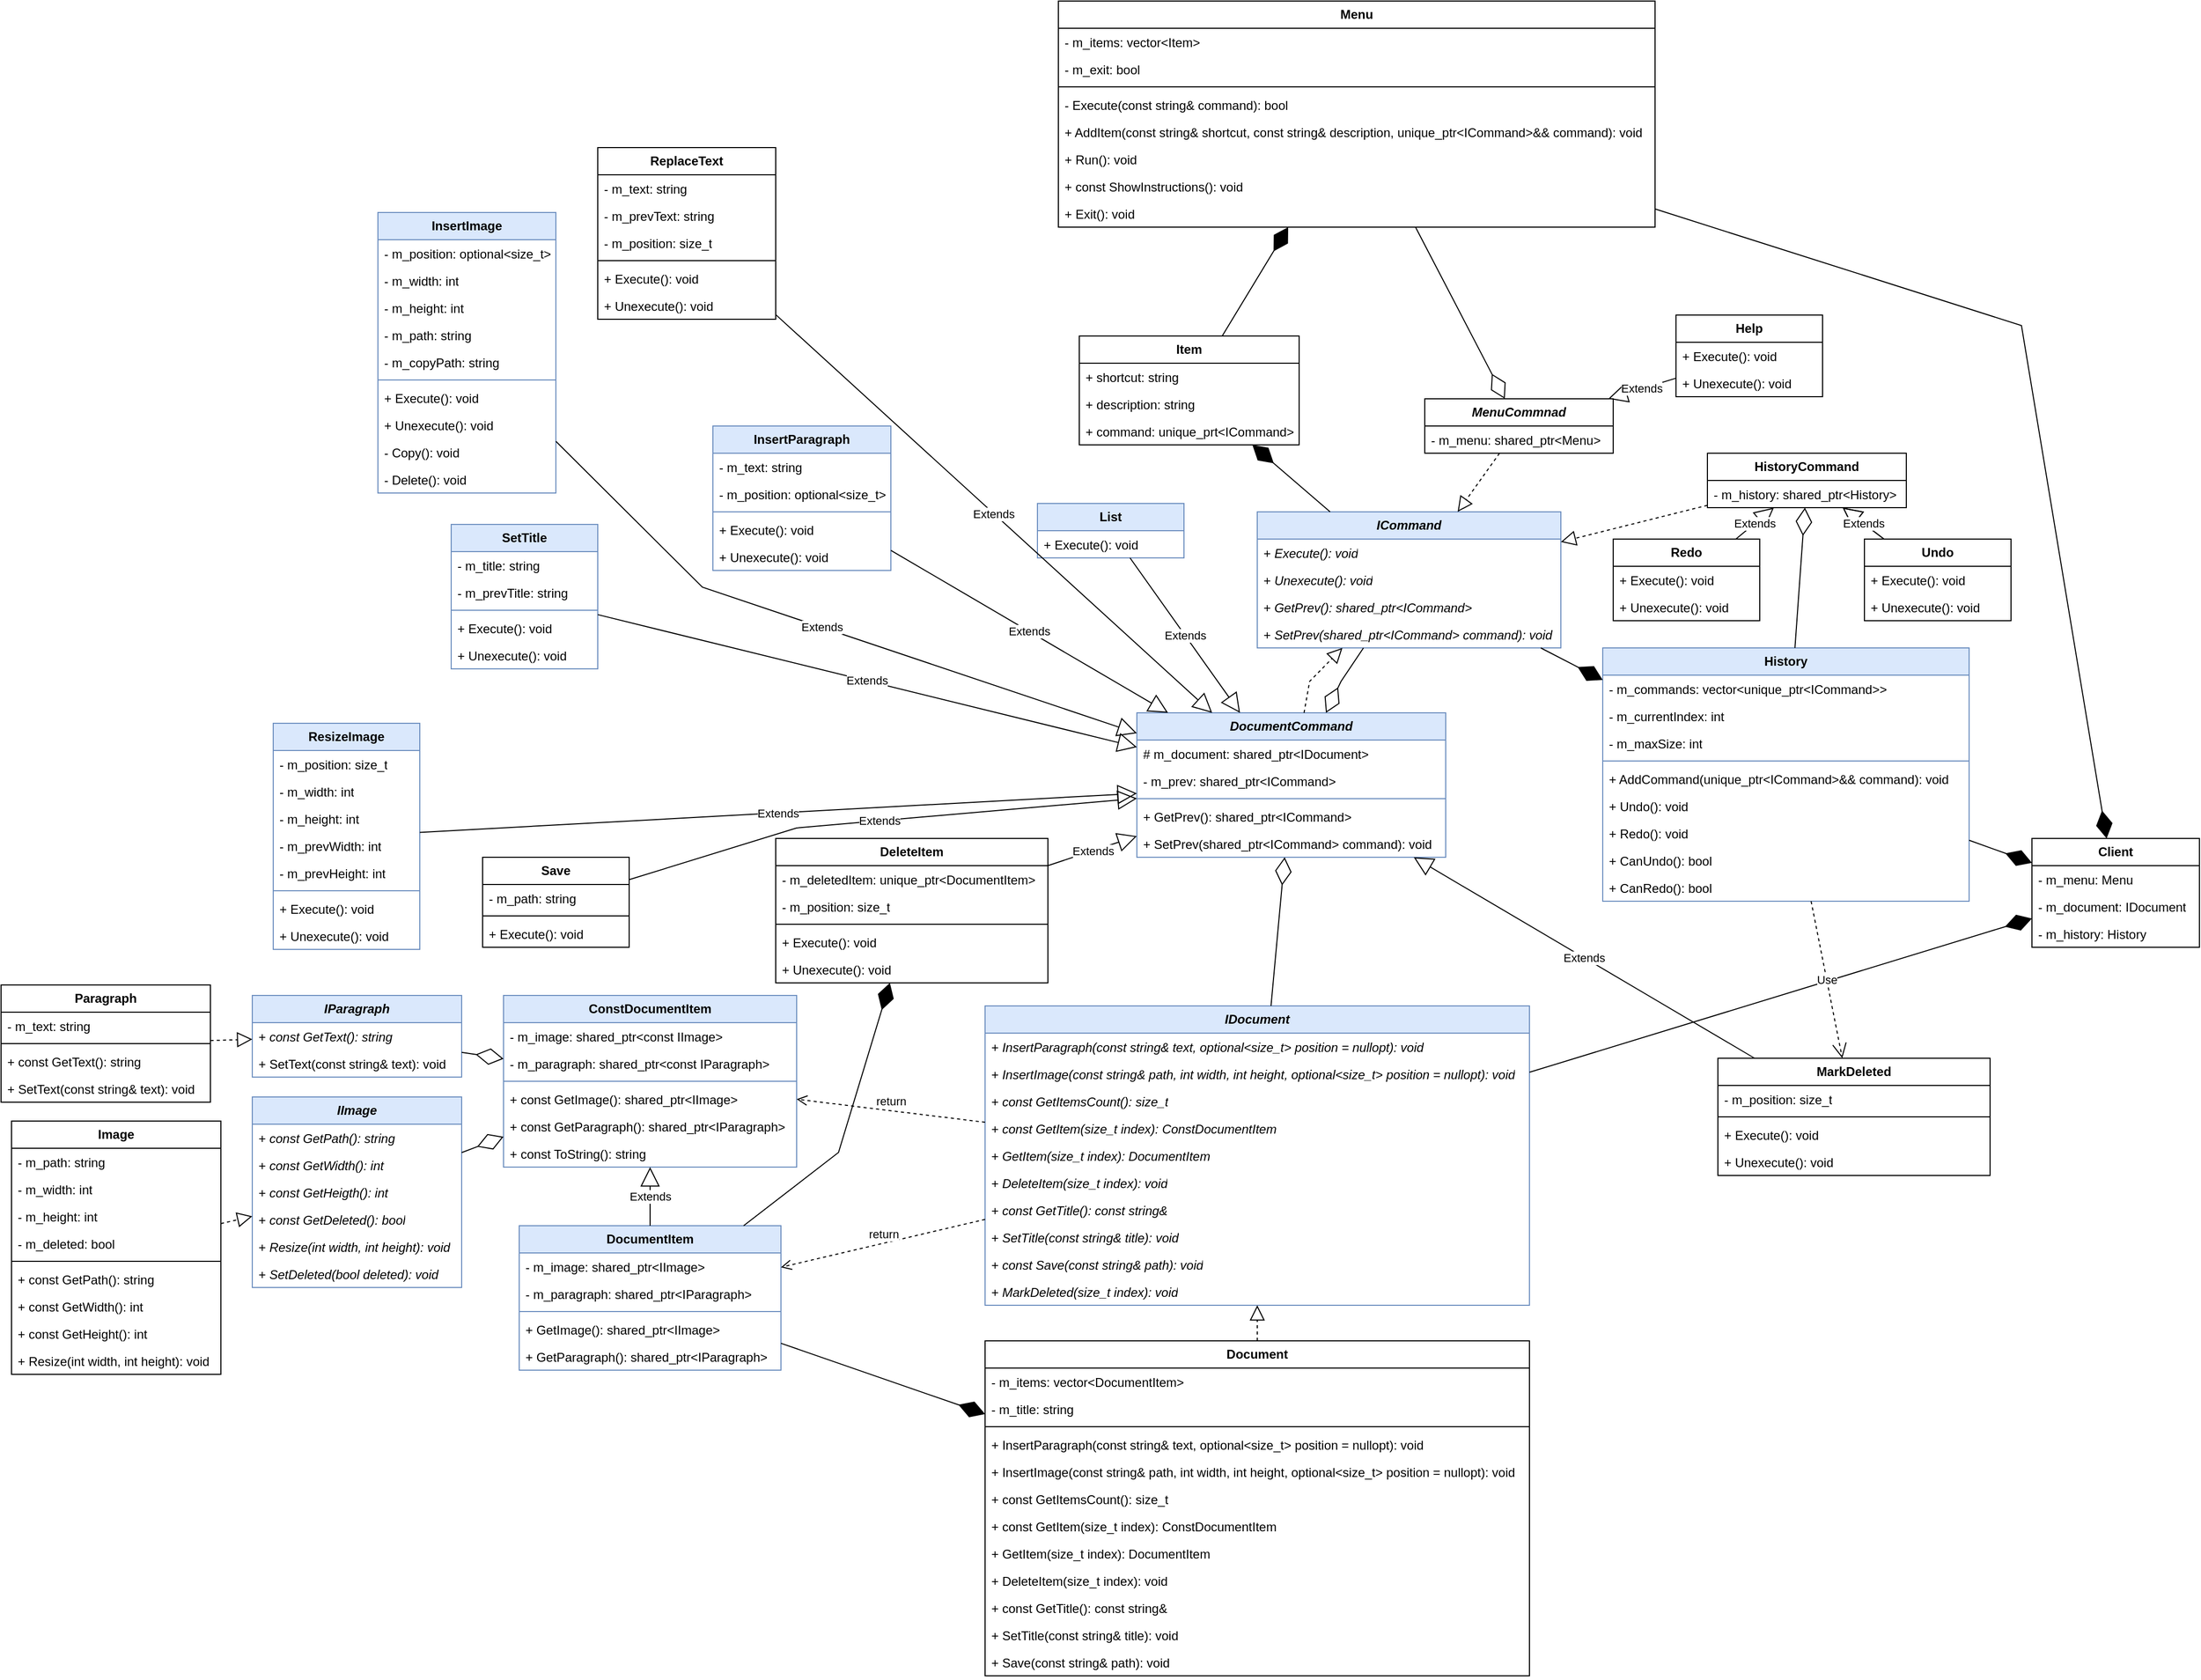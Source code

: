 <mxfile version="24.8.3">
  <diagram name="Command" id="GJfxTJLnHtR5FXehZnjD">
    <mxGraphModel dx="1288" dy="2395" grid="1" gridSize="10" guides="1" tooltips="1" connect="1" arrows="1" fold="1" page="1" pageScale="1" pageWidth="1600" pageHeight="1200" background="none" math="0" shadow="0">
      <root>
        <mxCell id="0" />
        <mxCell id="1" parent="0" />
        <mxCell id="I1eZE51DIgfKzIzTGWAX-1" value="&lt;i&gt;&lt;b&gt;ICommand&lt;/b&gt;&lt;/i&gt;" style="swimlane;fontStyle=0;childLayout=stackLayout;horizontal=1;startSize=26;fillColor=#dae8fc;horizontalStack=0;resizeParent=1;resizeParentMax=0;resizeLast=0;collapsible=1;marginBottom=0;whiteSpace=wrap;html=1;strokeColor=#6c8ebf;" vertex="1" parent="1">
          <mxGeometry x="1800" y="-452" width="290" height="130" as="geometry">
            <mxRectangle x="270" y="240" width="100" height="30" as="alternateBounds" />
          </mxGeometry>
        </mxCell>
        <mxCell id="I1eZE51DIgfKzIzTGWAX-2" value="+ &lt;i&gt;Execute(): void&lt;/i&gt;" style="text;strokeColor=none;fillColor=none;align=left;verticalAlign=top;spacingLeft=4;spacingRight=4;overflow=hidden;rotatable=0;points=[[0,0.5],[1,0.5]];portConstraint=eastwest;whiteSpace=wrap;html=1;" vertex="1" parent="I1eZE51DIgfKzIzTGWAX-1">
          <mxGeometry y="26" width="290" height="26" as="geometry" />
        </mxCell>
        <mxCell id="I1eZE51DIgfKzIzTGWAX-3" value="+ &lt;i&gt;Unexecute(): void&lt;/i&gt;" style="text;strokeColor=none;fillColor=none;align=left;verticalAlign=top;spacingLeft=4;spacingRight=4;overflow=hidden;rotatable=0;points=[[0,0.5],[1,0.5]];portConstraint=eastwest;whiteSpace=wrap;html=1;" vertex="1" parent="I1eZE51DIgfKzIzTGWAX-1">
          <mxGeometry y="52" width="290" height="26" as="geometry" />
        </mxCell>
        <mxCell id="I1eZE51DIgfKzIzTGWAX-4" value="+ &lt;i&gt;GetPrev(): shared_ptr&amp;lt;ICommand&amp;gt;&lt;/i&gt;" style="text;strokeColor=none;fillColor=none;align=left;verticalAlign=top;spacingLeft=4;spacingRight=4;overflow=hidden;rotatable=0;points=[[0,0.5],[1,0.5]];portConstraint=eastwest;whiteSpace=wrap;html=1;" vertex="1" parent="I1eZE51DIgfKzIzTGWAX-1">
          <mxGeometry y="78" width="290" height="26" as="geometry" />
        </mxCell>
        <mxCell id="I1eZE51DIgfKzIzTGWAX-5" value="+ &lt;i&gt;SetPrev(shared_ptr&amp;lt;&lt;/i&gt;&lt;i&gt;ICommand&amp;gt;&amp;nbsp;&lt;/i&gt;&lt;i&gt;command): void&lt;/i&gt;" style="text;strokeColor=none;fillColor=none;align=left;verticalAlign=top;spacingLeft=4;spacingRight=4;overflow=hidden;rotatable=0;points=[[0,0.5],[1,0.5]];portConstraint=eastwest;whiteSpace=wrap;html=1;fontStyle=0" vertex="1" parent="I1eZE51DIgfKzIzTGWAX-1">
          <mxGeometry y="104" width="290" height="26" as="geometry" />
        </mxCell>
        <mxCell id="I1eZE51DIgfKzIzTGWAX-6" value="&lt;i&gt;&lt;b&gt;Document&lt;/b&gt;&lt;/i&gt;&lt;i style=&quot;font-weight: bold;&quot;&gt;Command&lt;/i&gt;" style="swimlane;fontStyle=0;childLayout=stackLayout;horizontal=1;startSize=26;fillColor=#dae8fc;horizontalStack=0;resizeParent=1;resizeParentMax=0;resizeLast=0;collapsible=1;marginBottom=0;whiteSpace=wrap;html=1;strokeColor=#6c8ebf;" vertex="1" parent="1">
          <mxGeometry x="1685" y="-260" width="295" height="138" as="geometry" />
        </mxCell>
        <mxCell id="I1eZE51DIgfKzIzTGWAX-7" value="# m_document: shared_ptr&amp;lt;IDocument&amp;gt;" style="text;strokeColor=none;fillColor=none;align=left;verticalAlign=top;spacingLeft=4;spacingRight=4;overflow=hidden;rotatable=0;points=[[0,0.5],[1,0.5]];portConstraint=eastwest;whiteSpace=wrap;html=1;" vertex="1" parent="I1eZE51DIgfKzIzTGWAX-6">
          <mxGeometry y="26" width="295" height="26" as="geometry" />
        </mxCell>
        <mxCell id="I1eZE51DIgfKzIzTGWAX-8" value="- m_prev: shared_ptr&amp;lt;ICommand&amp;gt;" style="text;strokeColor=none;fillColor=none;align=left;verticalAlign=top;spacingLeft=4;spacingRight=4;overflow=hidden;rotatable=0;points=[[0,0.5],[1,0.5]];portConstraint=eastwest;whiteSpace=wrap;html=1;" vertex="1" parent="I1eZE51DIgfKzIzTGWAX-6">
          <mxGeometry y="52" width="295" height="26" as="geometry" />
        </mxCell>
        <mxCell id="I1eZE51DIgfKzIzTGWAX-9" value="" style="line;strokeWidth=1;fillColor=none;align=left;verticalAlign=middle;spacingTop=-1;spacingLeft=3;spacingRight=3;rotatable=0;labelPosition=right;points=[];portConstraint=eastwest;strokeColor=inherit;" vertex="1" parent="I1eZE51DIgfKzIzTGWAX-6">
          <mxGeometry y="78" width="295" height="8" as="geometry" />
        </mxCell>
        <mxCell id="I1eZE51DIgfKzIzTGWAX-10" value="+ &lt;span&gt;GetPrev(): shared_ptr&amp;lt;ICommand&amp;gt;&lt;/span&gt;" style="text;strokeColor=none;fillColor=none;align=left;verticalAlign=top;spacingLeft=4;spacingRight=4;overflow=hidden;rotatable=0;points=[[0,0.5],[1,0.5]];portConstraint=eastwest;whiteSpace=wrap;html=1;fontStyle=0" vertex="1" parent="I1eZE51DIgfKzIzTGWAX-6">
          <mxGeometry y="86" width="295" height="26" as="geometry" />
        </mxCell>
        <mxCell id="I1eZE51DIgfKzIzTGWAX-11" value="+ &lt;span&gt;SetPrev(shared_ptr&amp;lt;&lt;/span&gt;ICommand&amp;gt;&amp;nbsp;&lt;span&gt;command): void&lt;/span&gt;" style="text;strokeColor=none;fillColor=none;align=left;verticalAlign=top;spacingLeft=4;spacingRight=4;overflow=hidden;rotatable=0;points=[[0,0.5],[1,0.5]];portConstraint=eastwest;whiteSpace=wrap;html=1;fontStyle=0" vertex="1" parent="I1eZE51DIgfKzIzTGWAX-6">
          <mxGeometry y="112" width="295" height="26" as="geometry" />
        </mxCell>
        <mxCell id="I1eZE51DIgfKzIzTGWAX-12" value="" style="endArrow=block;dashed=1;endFill=0;endSize=12;html=1;rounded=0;" edge="1" parent="1" source="I1eZE51DIgfKzIzTGWAX-6" target="I1eZE51DIgfKzIzTGWAX-1">
          <mxGeometry width="160" relative="1" as="geometry">
            <mxPoint x="1750" y="-130" as="sourcePoint" />
            <mxPoint x="1910" y="-130" as="targetPoint" />
            <Array as="points">
              <mxPoint x="1850" y="-290" />
            </Array>
          </mxGeometry>
        </mxCell>
        <mxCell id="I1eZE51DIgfKzIzTGWAX-13" value="&lt;b&gt;&lt;i&gt;IDocument&lt;/i&gt;&lt;/b&gt;" style="swimlane;fontStyle=0;childLayout=stackLayout;horizontal=1;startSize=26;fillColor=#dae8fc;horizontalStack=0;resizeParent=1;resizeParentMax=0;resizeLast=0;collapsible=1;marginBottom=0;whiteSpace=wrap;html=1;strokeColor=#6c8ebf;" vertex="1" parent="1">
          <mxGeometry x="1540" y="20" width="520" height="286" as="geometry">
            <mxRectangle x="1060" y="500" width="100" height="30" as="alternateBounds" />
          </mxGeometry>
        </mxCell>
        <mxCell id="I1eZE51DIgfKzIzTGWAX-14" value="+ &lt;i&gt;InsertParagraph(const string&amp;amp; text, optional&amp;lt;size_t&amp;gt; position = nullopt): void&lt;/i&gt;" style="text;strokeColor=none;fillColor=none;align=left;verticalAlign=top;spacingLeft=4;spacingRight=4;overflow=hidden;rotatable=0;points=[[0,0.5],[1,0.5]];portConstraint=eastwest;whiteSpace=wrap;html=1;" vertex="1" parent="I1eZE51DIgfKzIzTGWAX-13">
          <mxGeometry y="26" width="520" height="26" as="geometry" />
        </mxCell>
        <mxCell id="I1eZE51DIgfKzIzTGWAX-15" value="+&amp;nbsp;&lt;i&gt;InsertImage(const string&amp;amp; path, int width, int height, optional&amp;lt;size_t&amp;gt; position = nullopt): void&lt;/i&gt;" style="text;strokeColor=none;fillColor=none;align=left;verticalAlign=top;spacingLeft=4;spacingRight=4;overflow=hidden;rotatable=0;points=[[0,0.5],[1,0.5]];portConstraint=eastwest;whiteSpace=wrap;html=1;" vertex="1" parent="I1eZE51DIgfKzIzTGWAX-13">
          <mxGeometry y="52" width="520" height="26" as="geometry" />
        </mxCell>
        <mxCell id="I1eZE51DIgfKzIzTGWAX-16" value="+ &lt;i&gt;const GetItemsCount(): size_t&lt;/i&gt;" style="text;strokeColor=none;fillColor=none;align=left;verticalAlign=top;spacingLeft=4;spacingRight=4;overflow=hidden;rotatable=0;points=[[0,0.5],[1,0.5]];portConstraint=eastwest;whiteSpace=wrap;html=1;" vertex="1" parent="I1eZE51DIgfKzIzTGWAX-13">
          <mxGeometry y="78" width="520" height="26" as="geometry" />
        </mxCell>
        <mxCell id="I1eZE51DIgfKzIzTGWAX-17" value="+ &lt;i&gt;const GetItem(size_t index): ConstDocumentItem&lt;/i&gt;" style="text;strokeColor=none;fillColor=none;align=left;verticalAlign=top;spacingLeft=4;spacingRight=4;overflow=hidden;rotatable=0;points=[[0,0.5],[1,0.5]];portConstraint=eastwest;whiteSpace=wrap;html=1;" vertex="1" parent="I1eZE51DIgfKzIzTGWAX-13">
          <mxGeometry y="104" width="520" height="26" as="geometry" />
        </mxCell>
        <mxCell id="I1eZE51DIgfKzIzTGWAX-18" value="+ &lt;i&gt;GetItem(size_t index): DocumentItem&lt;/i&gt;" style="text;strokeColor=none;fillColor=none;align=left;verticalAlign=top;spacingLeft=4;spacingRight=4;overflow=hidden;rotatable=0;points=[[0,0.5],[1,0.5]];portConstraint=eastwest;whiteSpace=wrap;html=1;" vertex="1" parent="I1eZE51DIgfKzIzTGWAX-13">
          <mxGeometry y="130" width="520" height="26" as="geometry" />
        </mxCell>
        <mxCell id="I1eZE51DIgfKzIzTGWAX-19" value="+ &lt;i&gt;DeleteItem(size_t index): void&lt;/i&gt;" style="text;strokeColor=none;fillColor=none;align=left;verticalAlign=top;spacingLeft=4;spacingRight=4;overflow=hidden;rotatable=0;points=[[0,0.5],[1,0.5]];portConstraint=eastwest;whiteSpace=wrap;html=1;" vertex="1" parent="I1eZE51DIgfKzIzTGWAX-13">
          <mxGeometry y="156" width="520" height="26" as="geometry" />
        </mxCell>
        <mxCell id="I1eZE51DIgfKzIzTGWAX-20" value="+ &lt;i&gt;const GetTitle(): const string&amp;amp;&lt;/i&gt;" style="text;strokeColor=none;fillColor=none;align=left;verticalAlign=top;spacingLeft=4;spacingRight=4;overflow=hidden;rotatable=0;points=[[0,0.5],[1,0.5]];portConstraint=eastwest;whiteSpace=wrap;html=1;" vertex="1" parent="I1eZE51DIgfKzIzTGWAX-13">
          <mxGeometry y="182" width="520" height="26" as="geometry" />
        </mxCell>
        <mxCell id="I1eZE51DIgfKzIzTGWAX-21" value="+ &lt;i&gt;SetTitle(const string&amp;amp; title): void&lt;/i&gt;" style="text;strokeColor=none;fillColor=none;align=left;verticalAlign=top;spacingLeft=4;spacingRight=4;overflow=hidden;rotatable=0;points=[[0,0.5],[1,0.5]];portConstraint=eastwest;whiteSpace=wrap;html=1;" vertex="1" parent="I1eZE51DIgfKzIzTGWAX-13">
          <mxGeometry y="208" width="520" height="26" as="geometry" />
        </mxCell>
        <mxCell id="I1eZE51DIgfKzIzTGWAX-22" value="+ &lt;i&gt;const Save(const string&amp;amp; path): void&lt;/i&gt;" style="text;strokeColor=none;fillColor=none;align=left;verticalAlign=top;spacingLeft=4;spacingRight=4;overflow=hidden;rotatable=0;points=[[0,0.5],[1,0.5]];portConstraint=eastwest;whiteSpace=wrap;html=1;" vertex="1" parent="I1eZE51DIgfKzIzTGWAX-13">
          <mxGeometry y="234" width="520" height="26" as="geometry" />
        </mxCell>
        <mxCell id="h7uJVA89FnqvmUERjmVf-10" value="+ &lt;i&gt;MarkDeleted(size_t index): void&lt;/i&gt;" style="text;strokeColor=none;fillColor=none;align=left;verticalAlign=top;spacingLeft=4;spacingRight=4;overflow=hidden;rotatable=0;points=[[0,0.5],[1,0.5]];portConstraint=eastwest;whiteSpace=wrap;html=1;" vertex="1" parent="I1eZE51DIgfKzIzTGWAX-13">
          <mxGeometry y="260" width="520" height="26" as="geometry" />
        </mxCell>
        <mxCell id="I1eZE51DIgfKzIzTGWAX-23" value="" style="endArrow=diamondThin;endFill=0;endSize=24;html=1;rounded=0;" edge="1" parent="1" source="I1eZE51DIgfKzIzTGWAX-13" target="I1eZE51DIgfKzIzTGWAX-6">
          <mxGeometry width="160" relative="1" as="geometry">
            <mxPoint x="1760" y="-10" as="sourcePoint" />
            <mxPoint x="1920" y="-10" as="targetPoint" />
          </mxGeometry>
        </mxCell>
        <mxCell id="I1eZE51DIgfKzIzTGWAX-24" value="" style="endArrow=diamondThin;endFill=0;endSize=24;html=1;rounded=0;" edge="1" parent="1" source="I1eZE51DIgfKzIzTGWAX-1" target="I1eZE51DIgfKzIzTGWAX-6">
          <mxGeometry width="160" relative="1" as="geometry">
            <mxPoint x="1490" y="-220" as="sourcePoint" />
            <mxPoint x="1650" y="-220" as="targetPoint" />
            <Array as="points">
              <mxPoint x="1880" y="-290" />
            </Array>
          </mxGeometry>
        </mxCell>
        <mxCell id="I1eZE51DIgfKzIzTGWAX-25" value="&lt;b&gt;ConstDocumentItem&lt;/b&gt;" style="swimlane;fontStyle=0;childLayout=stackLayout;horizontal=1;startSize=26;fillColor=#dae8fc;horizontalStack=0;resizeParent=1;resizeParentMax=0;resizeLast=0;collapsible=1;marginBottom=0;whiteSpace=wrap;html=1;strokeColor=#6c8ebf;" vertex="1" parent="1">
          <mxGeometry x="1080" y="10" width="280" height="164" as="geometry" />
        </mxCell>
        <mxCell id="I1eZE51DIgfKzIzTGWAX-26" value="- m_image: shared_ptr&amp;lt;const IImage&amp;gt;" style="text;strokeColor=none;fillColor=none;align=left;verticalAlign=top;spacingLeft=4;spacingRight=4;overflow=hidden;rotatable=0;points=[[0,0.5],[1,0.5]];portConstraint=eastwest;whiteSpace=wrap;html=1;" vertex="1" parent="I1eZE51DIgfKzIzTGWAX-25">
          <mxGeometry y="26" width="280" height="26" as="geometry" />
        </mxCell>
        <mxCell id="I1eZE51DIgfKzIzTGWAX-27" value="- m_paragraph: shared_ptr&amp;lt;const IParagraph&amp;gt;" style="text;strokeColor=none;fillColor=none;align=left;verticalAlign=top;spacingLeft=4;spacingRight=4;overflow=hidden;rotatable=0;points=[[0,0.5],[1,0.5]];portConstraint=eastwest;whiteSpace=wrap;html=1;" vertex="1" parent="I1eZE51DIgfKzIzTGWAX-25">
          <mxGeometry y="52" width="280" height="26" as="geometry" />
        </mxCell>
        <mxCell id="I1eZE51DIgfKzIzTGWAX-28" value="" style="line;strokeWidth=1;fillColor=none;align=left;verticalAlign=middle;spacingTop=-1;spacingLeft=3;spacingRight=3;rotatable=0;labelPosition=right;points=[];portConstraint=eastwest;strokeColor=inherit;" vertex="1" parent="I1eZE51DIgfKzIzTGWAX-25">
          <mxGeometry y="78" width="280" height="8" as="geometry" />
        </mxCell>
        <mxCell id="I1eZE51DIgfKzIzTGWAX-29" value="+ const GetImage(): shared_ptr&amp;lt;IImage&amp;gt;" style="text;strokeColor=none;fillColor=none;align=left;verticalAlign=top;spacingLeft=4;spacingRight=4;overflow=hidden;rotatable=0;points=[[0,0.5],[1,0.5]];portConstraint=eastwest;whiteSpace=wrap;html=1;" vertex="1" parent="I1eZE51DIgfKzIzTGWAX-25">
          <mxGeometry y="86" width="280" height="26" as="geometry" />
        </mxCell>
        <mxCell id="I1eZE51DIgfKzIzTGWAX-30" value="+ const GetParagraph(): shared_ptr&amp;lt;IParagraph&amp;gt;" style="text;strokeColor=none;fillColor=none;align=left;verticalAlign=top;spacingLeft=4;spacingRight=4;overflow=hidden;rotatable=0;points=[[0,0.5],[1,0.5]];portConstraint=eastwest;whiteSpace=wrap;html=1;" vertex="1" parent="I1eZE51DIgfKzIzTGWAX-25">
          <mxGeometry y="112" width="280" height="26" as="geometry" />
        </mxCell>
        <mxCell id="I1eZE51DIgfKzIzTGWAX-31" value="+ const ToString(): string" style="text;strokeColor=none;fillColor=none;align=left;verticalAlign=top;spacingLeft=4;spacingRight=4;overflow=hidden;rotatable=0;points=[[0,0.5],[1,0.5]];portConstraint=eastwest;whiteSpace=wrap;html=1;" vertex="1" parent="I1eZE51DIgfKzIzTGWAX-25">
          <mxGeometry y="138" width="280" height="26" as="geometry" />
        </mxCell>
        <mxCell id="I1eZE51DIgfKzIzTGWAX-32" value="return" style="html=1;verticalAlign=bottom;endArrow=open;dashed=1;endSize=8;curved=0;rounded=0;" edge="1" parent="1" source="I1eZE51DIgfKzIzTGWAX-13" target="I1eZE51DIgfKzIzTGWAX-25">
          <mxGeometry relative="1" as="geometry">
            <mxPoint x="1470" y="30" as="sourcePoint" />
            <mxPoint x="1390" y="171.57" as="targetPoint" />
          </mxGeometry>
        </mxCell>
        <mxCell id="I1eZE51DIgfKzIzTGWAX-33" value="&lt;b&gt;DocumentItem&lt;/b&gt;" style="swimlane;fontStyle=0;childLayout=stackLayout;horizontal=1;startSize=26;fillColor=#dae8fc;horizontalStack=0;resizeParent=1;resizeParentMax=0;resizeLast=0;collapsible=1;marginBottom=0;whiteSpace=wrap;html=1;strokeColor=#6c8ebf;" vertex="1" parent="1">
          <mxGeometry x="1095" y="230" width="250" height="138" as="geometry" />
        </mxCell>
        <mxCell id="I1eZE51DIgfKzIzTGWAX-34" value="- m_image: shared_ptr&amp;lt;IImage&amp;gt;" style="text;strokeColor=none;fillColor=none;align=left;verticalAlign=top;spacingLeft=4;spacingRight=4;overflow=hidden;rotatable=0;points=[[0,0.5],[1,0.5]];portConstraint=eastwest;whiteSpace=wrap;html=1;" vertex="1" parent="I1eZE51DIgfKzIzTGWAX-33">
          <mxGeometry y="26" width="250" height="26" as="geometry" />
        </mxCell>
        <mxCell id="I1eZE51DIgfKzIzTGWAX-35" value="- m_paragraph: shared_ptr&amp;lt;IParagraph&amp;gt;" style="text;strokeColor=none;fillColor=none;align=left;verticalAlign=top;spacingLeft=4;spacingRight=4;overflow=hidden;rotatable=0;points=[[0,0.5],[1,0.5]];portConstraint=eastwest;whiteSpace=wrap;html=1;" vertex="1" parent="I1eZE51DIgfKzIzTGWAX-33">
          <mxGeometry y="52" width="250" height="26" as="geometry" />
        </mxCell>
        <mxCell id="I1eZE51DIgfKzIzTGWAX-36" value="" style="line;strokeWidth=1;fillColor=none;align=left;verticalAlign=middle;spacingTop=-1;spacingLeft=3;spacingRight=3;rotatable=0;labelPosition=right;points=[];portConstraint=eastwest;strokeColor=inherit;" vertex="1" parent="I1eZE51DIgfKzIzTGWAX-33">
          <mxGeometry y="78" width="250" height="8" as="geometry" />
        </mxCell>
        <mxCell id="I1eZE51DIgfKzIzTGWAX-37" value="+ GetImage(): shared_ptr&amp;lt;IImage&amp;gt;" style="text;strokeColor=none;fillColor=none;align=left;verticalAlign=top;spacingLeft=4;spacingRight=4;overflow=hidden;rotatable=0;points=[[0,0.5],[1,0.5]];portConstraint=eastwest;whiteSpace=wrap;html=1;" vertex="1" parent="I1eZE51DIgfKzIzTGWAX-33">
          <mxGeometry y="86" width="250" height="26" as="geometry" />
        </mxCell>
        <mxCell id="I1eZE51DIgfKzIzTGWAX-38" value="+ GetParagraph(): shared_ptr&amp;lt;IParagraph&amp;gt;" style="text;strokeColor=none;fillColor=none;align=left;verticalAlign=top;spacingLeft=4;spacingRight=4;overflow=hidden;rotatable=0;points=[[0,0.5],[1,0.5]];portConstraint=eastwest;whiteSpace=wrap;html=1;" vertex="1" parent="I1eZE51DIgfKzIzTGWAX-33">
          <mxGeometry y="112" width="250" height="26" as="geometry" />
        </mxCell>
        <mxCell id="I1eZE51DIgfKzIzTGWAX-39" value="Extends" style="endArrow=block;endSize=16;endFill=0;html=1;rounded=0;" edge="1" parent="1" source="I1eZE51DIgfKzIzTGWAX-33" target="I1eZE51DIgfKzIzTGWAX-25">
          <mxGeometry width="160" relative="1" as="geometry">
            <mxPoint x="1300" y="280" as="sourcePoint" />
            <mxPoint x="1460" y="280" as="targetPoint" />
          </mxGeometry>
        </mxCell>
        <mxCell id="I1eZE51DIgfKzIzTGWAX-40" value="return" style="html=1;verticalAlign=bottom;endArrow=open;dashed=1;endSize=8;curved=0;rounded=0;" edge="1" parent="1" source="I1eZE51DIgfKzIzTGWAX-13" target="I1eZE51DIgfKzIzTGWAX-33">
          <mxGeometry relative="1" as="geometry">
            <mxPoint x="1500" y="268.57" as="sourcePoint" />
            <mxPoint x="1420" y="268.57" as="targetPoint" />
          </mxGeometry>
        </mxCell>
        <mxCell id="I1eZE51DIgfKzIzTGWAX-41" value="&lt;b&gt;Document&lt;/b&gt;" style="swimlane;fontStyle=0;childLayout=stackLayout;horizontal=1;startSize=26;fillColor=none;horizontalStack=0;resizeParent=1;resizeParentMax=0;resizeLast=0;collapsible=1;marginBottom=0;whiteSpace=wrap;html=1;" vertex="1" parent="1">
          <mxGeometry x="1540" y="340" width="520" height="320" as="geometry" />
        </mxCell>
        <mxCell id="I1eZE51DIgfKzIzTGWAX-42" value="- m_items: vector&amp;lt;DocumentItem&amp;gt;" style="text;strokeColor=none;fillColor=none;align=left;verticalAlign=top;spacingLeft=4;spacingRight=4;overflow=hidden;rotatable=0;points=[[0,0.5],[1,0.5]];portConstraint=eastwest;whiteSpace=wrap;html=1;" vertex="1" parent="I1eZE51DIgfKzIzTGWAX-41">
          <mxGeometry y="26" width="520" height="26" as="geometry" />
        </mxCell>
        <mxCell id="I1eZE51DIgfKzIzTGWAX-43" value="- m_title: string" style="text;strokeColor=none;fillColor=none;align=left;verticalAlign=top;spacingLeft=4;spacingRight=4;overflow=hidden;rotatable=0;points=[[0,0.5],[1,0.5]];portConstraint=eastwest;whiteSpace=wrap;html=1;" vertex="1" parent="I1eZE51DIgfKzIzTGWAX-41">
          <mxGeometry y="52" width="520" height="26" as="geometry" />
        </mxCell>
        <mxCell id="I1eZE51DIgfKzIzTGWAX-44" value="" style="line;strokeWidth=1;fillColor=none;align=left;verticalAlign=middle;spacingTop=-1;spacingLeft=3;spacingRight=3;rotatable=0;labelPosition=right;points=[];portConstraint=eastwest;strokeColor=inherit;" vertex="1" parent="I1eZE51DIgfKzIzTGWAX-41">
          <mxGeometry y="78" width="520" height="8" as="geometry" />
        </mxCell>
        <mxCell id="I1eZE51DIgfKzIzTGWAX-45" value="+ InsertParagraph(const string&amp;amp; text, optional&amp;lt;size_t&amp;gt; position = nullopt): void" style="text;strokeColor=none;fillColor=none;align=left;verticalAlign=top;spacingLeft=4;spacingRight=4;overflow=hidden;rotatable=0;points=[[0,0.5],[1,0.5]];portConstraint=eastwest;whiteSpace=wrap;html=1;" vertex="1" parent="I1eZE51DIgfKzIzTGWAX-41">
          <mxGeometry y="86" width="520" height="26" as="geometry" />
        </mxCell>
        <mxCell id="I1eZE51DIgfKzIzTGWAX-46" value="+ InsertImage(const string&amp;amp; path, int width, int height, optional&amp;lt;size_t&amp;gt; position = nullopt): void" style="text;strokeColor=none;fillColor=none;align=left;verticalAlign=top;spacingLeft=4;spacingRight=4;overflow=hidden;rotatable=0;points=[[0,0.5],[1,0.5]];portConstraint=eastwest;whiteSpace=wrap;html=1;" vertex="1" parent="I1eZE51DIgfKzIzTGWAX-41">
          <mxGeometry y="112" width="520" height="26" as="geometry" />
        </mxCell>
        <mxCell id="I1eZE51DIgfKzIzTGWAX-47" value="+ const GetItemsCount(): size_t" style="text;strokeColor=none;fillColor=none;align=left;verticalAlign=top;spacingLeft=4;spacingRight=4;overflow=hidden;rotatable=0;points=[[0,0.5],[1,0.5]];portConstraint=eastwest;whiteSpace=wrap;html=1;" vertex="1" parent="I1eZE51DIgfKzIzTGWAX-41">
          <mxGeometry y="138" width="520" height="26" as="geometry" />
        </mxCell>
        <mxCell id="I1eZE51DIgfKzIzTGWAX-48" value="+ const GetItem(size_t index): ConstDocumentItem" style="text;strokeColor=none;fillColor=none;align=left;verticalAlign=top;spacingLeft=4;spacingRight=4;overflow=hidden;rotatable=0;points=[[0,0.5],[1,0.5]];portConstraint=eastwest;whiteSpace=wrap;html=1;" vertex="1" parent="I1eZE51DIgfKzIzTGWAX-41">
          <mxGeometry y="164" width="520" height="26" as="geometry" />
        </mxCell>
        <mxCell id="I1eZE51DIgfKzIzTGWAX-49" value="+ GetItem(size_t index): DocumentItem" style="text;strokeColor=none;fillColor=none;align=left;verticalAlign=top;spacingLeft=4;spacingRight=4;overflow=hidden;rotatable=0;points=[[0,0.5],[1,0.5]];portConstraint=eastwest;whiteSpace=wrap;html=1;" vertex="1" parent="I1eZE51DIgfKzIzTGWAX-41">
          <mxGeometry y="190" width="520" height="26" as="geometry" />
        </mxCell>
        <mxCell id="I1eZE51DIgfKzIzTGWAX-50" value="+ DeleteItem(size_t index): void" style="text;strokeColor=none;fillColor=none;align=left;verticalAlign=top;spacingLeft=4;spacingRight=4;overflow=hidden;rotatable=0;points=[[0,0.5],[1,0.5]];portConstraint=eastwest;whiteSpace=wrap;html=1;" vertex="1" parent="I1eZE51DIgfKzIzTGWAX-41">
          <mxGeometry y="216" width="520" height="26" as="geometry" />
        </mxCell>
        <mxCell id="I1eZE51DIgfKzIzTGWAX-51" value="+ const GetTitle(): const string&amp;amp;" style="text;strokeColor=none;fillColor=none;align=left;verticalAlign=top;spacingLeft=4;spacingRight=4;overflow=hidden;rotatable=0;points=[[0,0.5],[1,0.5]];portConstraint=eastwest;whiteSpace=wrap;html=1;" vertex="1" parent="I1eZE51DIgfKzIzTGWAX-41">
          <mxGeometry y="242" width="520" height="26" as="geometry" />
        </mxCell>
        <mxCell id="I1eZE51DIgfKzIzTGWAX-52" value="+ SetTitle(const string&amp;amp; title): void" style="text;strokeColor=none;fillColor=none;align=left;verticalAlign=top;spacingLeft=4;spacingRight=4;overflow=hidden;rotatable=0;points=[[0,0.5],[1,0.5]];portConstraint=eastwest;whiteSpace=wrap;html=1;" vertex="1" parent="I1eZE51DIgfKzIzTGWAX-41">
          <mxGeometry y="268" width="520" height="26" as="geometry" />
        </mxCell>
        <mxCell id="I1eZE51DIgfKzIzTGWAX-53" value="+ Save(const string&amp;amp; path): void" style="text;strokeColor=none;fillColor=none;align=left;verticalAlign=top;spacingLeft=4;spacingRight=4;overflow=hidden;rotatable=0;points=[[0,0.5],[1,0.5]];portConstraint=eastwest;whiteSpace=wrap;html=1;" vertex="1" parent="I1eZE51DIgfKzIzTGWAX-41">
          <mxGeometry y="294" width="520" height="26" as="geometry" />
        </mxCell>
        <mxCell id="I1eZE51DIgfKzIzTGWAX-54" value="" style="endArrow=block;dashed=1;endFill=0;endSize=12;html=1;rounded=0;" edge="1" parent="1" source="I1eZE51DIgfKzIzTGWAX-41" target="I1eZE51DIgfKzIzTGWAX-13">
          <mxGeometry width="160" relative="1" as="geometry">
            <mxPoint x="1640" y="370" as="sourcePoint" />
            <mxPoint x="1800" y="370" as="targetPoint" />
          </mxGeometry>
        </mxCell>
        <mxCell id="I1eZE51DIgfKzIzTGWAX-55" value="" style="endArrow=diamondThin;endFill=1;endSize=24;html=1;rounded=0;" edge="1" parent="1" source="I1eZE51DIgfKzIzTGWAX-33" target="I1eZE51DIgfKzIzTGWAX-41">
          <mxGeometry width="160" relative="1" as="geometry">
            <mxPoint x="1330" y="460" as="sourcePoint" />
            <mxPoint x="1490" y="460" as="targetPoint" />
          </mxGeometry>
        </mxCell>
        <mxCell id="I1eZE51DIgfKzIzTGWAX-56" value="&lt;b&gt;&lt;i&gt;IImage&lt;/i&gt;&lt;/b&gt;" style="swimlane;fontStyle=0;childLayout=stackLayout;horizontal=1;startSize=26;fillColor=#dae8fc;horizontalStack=0;resizeParent=1;resizeParentMax=0;resizeLast=0;collapsible=1;marginBottom=0;whiteSpace=wrap;html=1;strokeColor=#6c8ebf;" vertex="1" parent="1">
          <mxGeometry x="840" y="107" width="200" height="182" as="geometry" />
        </mxCell>
        <mxCell id="I1eZE51DIgfKzIzTGWAX-57" value="+ &lt;i&gt;const GetPath(): string&lt;/i&gt;" style="text;strokeColor=none;fillColor=none;align=left;verticalAlign=top;spacingLeft=4;spacingRight=4;overflow=hidden;rotatable=0;points=[[0,0.5],[1,0.5]];portConstraint=eastwest;whiteSpace=wrap;html=1;" vertex="1" parent="I1eZE51DIgfKzIzTGWAX-56">
          <mxGeometry y="26" width="200" height="26" as="geometry" />
        </mxCell>
        <mxCell id="I1eZE51DIgfKzIzTGWAX-58" value="+ &lt;i&gt;const GetWidth(): int&lt;/i&gt;" style="text;strokeColor=none;fillColor=none;align=left;verticalAlign=top;spacingLeft=4;spacingRight=4;overflow=hidden;rotatable=0;points=[[0,0.5],[1,0.5]];portConstraint=eastwest;whiteSpace=wrap;html=1;" vertex="1" parent="I1eZE51DIgfKzIzTGWAX-56">
          <mxGeometry y="52" width="200" height="26" as="geometry" />
        </mxCell>
        <mxCell id="I1eZE51DIgfKzIzTGWAX-59" value="+ &lt;i&gt;const GetHeigth(): int&lt;/i&gt;" style="text;strokeColor=none;fillColor=none;align=left;verticalAlign=top;spacingLeft=4;spacingRight=4;overflow=hidden;rotatable=0;points=[[0,0.5],[1,0.5]];portConstraint=eastwest;whiteSpace=wrap;html=1;" vertex="1" parent="I1eZE51DIgfKzIzTGWAX-56">
          <mxGeometry y="78" width="200" height="26" as="geometry" />
        </mxCell>
        <mxCell id="I1eZE51DIgfKzIzTGWAX-60" value="+ &lt;i&gt;const GetDeleted(): bool&lt;/i&gt;" style="text;strokeColor=none;fillColor=none;align=left;verticalAlign=top;spacingLeft=4;spacingRight=4;overflow=hidden;rotatable=0;points=[[0,0.5],[1,0.5]];portConstraint=eastwest;whiteSpace=wrap;html=1;" vertex="1" parent="I1eZE51DIgfKzIzTGWAX-56">
          <mxGeometry y="104" width="200" height="26" as="geometry" />
        </mxCell>
        <mxCell id="I1eZE51DIgfKzIzTGWAX-61" value="+ &lt;i&gt;Resize(int width, int height): void&lt;/i&gt;" style="text;strokeColor=none;fillColor=none;align=left;verticalAlign=top;spacingLeft=4;spacingRight=4;overflow=hidden;rotatable=0;points=[[0,0.5],[1,0.5]];portConstraint=eastwest;whiteSpace=wrap;html=1;" vertex="1" parent="I1eZE51DIgfKzIzTGWAX-56">
          <mxGeometry y="130" width="200" height="26" as="geometry" />
        </mxCell>
        <mxCell id="h7uJVA89FnqvmUERjmVf-11" value="+ &lt;i&gt;SetDeleted(bool deleted): void&lt;/i&gt;" style="text;strokeColor=none;fillColor=none;align=left;verticalAlign=top;spacingLeft=4;spacingRight=4;overflow=hidden;rotatable=0;points=[[0,0.5],[1,0.5]];portConstraint=eastwest;whiteSpace=wrap;html=1;" vertex="1" parent="I1eZE51DIgfKzIzTGWAX-56">
          <mxGeometry y="156" width="200" height="26" as="geometry" />
        </mxCell>
        <mxCell id="I1eZE51DIgfKzIzTGWAX-62" value="&lt;b&gt;&lt;i&gt;IParagraph&lt;/i&gt;&lt;/b&gt;" style="swimlane;fontStyle=0;childLayout=stackLayout;horizontal=1;startSize=26;fillColor=#dae8fc;horizontalStack=0;resizeParent=1;resizeParentMax=0;resizeLast=0;collapsible=1;marginBottom=0;whiteSpace=wrap;html=1;strokeColor=#6c8ebf;" vertex="1" parent="1">
          <mxGeometry x="840" y="10" width="200" height="78" as="geometry" />
        </mxCell>
        <mxCell id="I1eZE51DIgfKzIzTGWAX-63" value="+ &lt;i&gt;const&amp;nbsp;GetText(): string&lt;/i&gt;" style="text;strokeColor=none;fillColor=none;align=left;verticalAlign=top;spacingLeft=4;spacingRight=4;overflow=hidden;rotatable=0;points=[[0,0.5],[1,0.5]];portConstraint=eastwest;whiteSpace=wrap;html=1;" vertex="1" parent="I1eZE51DIgfKzIzTGWAX-62">
          <mxGeometry y="26" width="200" height="26" as="geometry" />
        </mxCell>
        <mxCell id="I1eZE51DIgfKzIzTGWAX-64" value="+ SetText(const string&amp;amp; text): void" style="text;strokeColor=none;fillColor=none;align=left;verticalAlign=top;spacingLeft=4;spacingRight=4;overflow=hidden;rotatable=0;points=[[0,0.5],[1,0.5]];portConstraint=eastwest;whiteSpace=wrap;html=1;" vertex="1" parent="I1eZE51DIgfKzIzTGWAX-62">
          <mxGeometry y="52" width="200" height="26" as="geometry" />
        </mxCell>
        <mxCell id="I1eZE51DIgfKzIzTGWAX-65" value="&lt;b&gt;Image&lt;/b&gt;" style="swimlane;fontStyle=0;childLayout=stackLayout;horizontal=1;startSize=26;fillColor=none;horizontalStack=0;resizeParent=1;resizeParentMax=0;resizeLast=0;collapsible=1;marginBottom=0;whiteSpace=wrap;html=1;" vertex="1" parent="1">
          <mxGeometry x="610" y="130" width="200" height="242" as="geometry" />
        </mxCell>
        <mxCell id="I1eZE51DIgfKzIzTGWAX-66" value="- m_path: string" style="text;strokeColor=none;fillColor=none;align=left;verticalAlign=top;spacingLeft=4;spacingRight=4;overflow=hidden;rotatable=0;points=[[0,0.5],[1,0.5]];portConstraint=eastwest;whiteSpace=wrap;html=1;" vertex="1" parent="I1eZE51DIgfKzIzTGWAX-65">
          <mxGeometry y="26" width="200" height="26" as="geometry" />
        </mxCell>
        <mxCell id="I1eZE51DIgfKzIzTGWAX-67" value="- m_width: int" style="text;strokeColor=none;fillColor=none;align=left;verticalAlign=top;spacingLeft=4;spacingRight=4;overflow=hidden;rotatable=0;points=[[0,0.5],[1,0.5]];portConstraint=eastwest;whiteSpace=wrap;html=1;" vertex="1" parent="I1eZE51DIgfKzIzTGWAX-65">
          <mxGeometry y="52" width="200" height="26" as="geometry" />
        </mxCell>
        <mxCell id="I1eZE51DIgfKzIzTGWAX-68" value="- m_height: int" style="text;strokeColor=none;fillColor=none;align=left;verticalAlign=top;spacingLeft=4;spacingRight=4;overflow=hidden;rotatable=0;points=[[0,0.5],[1,0.5]];portConstraint=eastwest;whiteSpace=wrap;html=1;" vertex="1" parent="I1eZE51DIgfKzIzTGWAX-65">
          <mxGeometry y="78" width="200" height="26" as="geometry" />
        </mxCell>
        <mxCell id="I1eZE51DIgfKzIzTGWAX-69" value="- m_deleted: bool" style="text;strokeColor=none;fillColor=none;align=left;verticalAlign=top;spacingLeft=4;spacingRight=4;overflow=hidden;rotatable=0;points=[[0,0.5],[1,0.5]];portConstraint=eastwest;whiteSpace=wrap;html=1;" vertex="1" parent="I1eZE51DIgfKzIzTGWAX-65">
          <mxGeometry y="104" width="200" height="26" as="geometry" />
        </mxCell>
        <mxCell id="I1eZE51DIgfKzIzTGWAX-70" value="" style="line;strokeWidth=1;fillColor=none;align=left;verticalAlign=middle;spacingTop=-1;spacingLeft=3;spacingRight=3;rotatable=0;labelPosition=right;points=[];portConstraint=eastwest;strokeColor=inherit;" vertex="1" parent="I1eZE51DIgfKzIzTGWAX-65">
          <mxGeometry y="130" width="200" height="8" as="geometry" />
        </mxCell>
        <mxCell id="I1eZE51DIgfKzIzTGWAX-71" value="+ const GetPath(): string" style="text;strokeColor=none;fillColor=none;align=left;verticalAlign=top;spacingLeft=4;spacingRight=4;overflow=hidden;rotatable=0;points=[[0,0.5],[1,0.5]];portConstraint=eastwest;whiteSpace=wrap;html=1;" vertex="1" parent="I1eZE51DIgfKzIzTGWAX-65">
          <mxGeometry y="138" width="200" height="26" as="geometry" />
        </mxCell>
        <mxCell id="I1eZE51DIgfKzIzTGWAX-72" value="+ const GetWidth(): int" style="text;strokeColor=none;fillColor=none;align=left;verticalAlign=top;spacingLeft=4;spacingRight=4;overflow=hidden;rotatable=0;points=[[0,0.5],[1,0.5]];portConstraint=eastwest;whiteSpace=wrap;html=1;" vertex="1" parent="I1eZE51DIgfKzIzTGWAX-65">
          <mxGeometry y="164" width="200" height="26" as="geometry" />
        </mxCell>
        <mxCell id="I1eZE51DIgfKzIzTGWAX-73" value="+ const GetHeight(): int" style="text;strokeColor=none;fillColor=none;align=left;verticalAlign=top;spacingLeft=4;spacingRight=4;overflow=hidden;rotatable=0;points=[[0,0.5],[1,0.5]];portConstraint=eastwest;whiteSpace=wrap;html=1;" vertex="1" parent="I1eZE51DIgfKzIzTGWAX-65">
          <mxGeometry y="190" width="200" height="26" as="geometry" />
        </mxCell>
        <mxCell id="I1eZE51DIgfKzIzTGWAX-74" value="+ Resize(int width, int height): void" style="text;strokeColor=none;fillColor=none;align=left;verticalAlign=top;spacingLeft=4;spacingRight=4;overflow=hidden;rotatable=0;points=[[0,0.5],[1,0.5]];portConstraint=eastwest;whiteSpace=wrap;html=1;" vertex="1" parent="I1eZE51DIgfKzIzTGWAX-65">
          <mxGeometry y="216" width="200" height="26" as="geometry" />
        </mxCell>
        <mxCell id="I1eZE51DIgfKzIzTGWAX-75" value="" style="endArrow=block;dashed=1;endFill=0;endSize=12;html=1;rounded=0;" edge="1" parent="1" source="I1eZE51DIgfKzIzTGWAX-65" target="I1eZE51DIgfKzIzTGWAX-56">
          <mxGeometry width="160" relative="1" as="geometry">
            <mxPoint x="880" y="248" as="sourcePoint" />
            <mxPoint x="1040" y="248" as="targetPoint" />
          </mxGeometry>
        </mxCell>
        <mxCell id="I1eZE51DIgfKzIzTGWAX-76" value="&lt;b&gt;Paragraph&lt;/b&gt;" style="swimlane;fontStyle=0;childLayout=stackLayout;horizontal=1;startSize=26;fillColor=none;horizontalStack=0;resizeParent=1;resizeParentMax=0;resizeLast=0;collapsible=1;marginBottom=0;whiteSpace=wrap;html=1;" vertex="1" parent="1">
          <mxGeometry x="600" width="200" height="112" as="geometry" />
        </mxCell>
        <mxCell id="I1eZE51DIgfKzIzTGWAX-77" value="- m_text: string" style="text;strokeColor=none;fillColor=none;align=left;verticalAlign=top;spacingLeft=4;spacingRight=4;overflow=hidden;rotatable=0;points=[[0,0.5],[1,0.5]];portConstraint=eastwest;whiteSpace=wrap;html=1;" vertex="1" parent="I1eZE51DIgfKzIzTGWAX-76">
          <mxGeometry y="26" width="200" height="26" as="geometry" />
        </mxCell>
        <mxCell id="I1eZE51DIgfKzIzTGWAX-78" value="" style="line;strokeWidth=1;fillColor=none;align=left;verticalAlign=middle;spacingTop=-1;spacingLeft=3;spacingRight=3;rotatable=0;labelPosition=right;points=[];portConstraint=eastwest;strokeColor=inherit;" vertex="1" parent="I1eZE51DIgfKzIzTGWAX-76">
          <mxGeometry y="52" width="200" height="8" as="geometry" />
        </mxCell>
        <mxCell id="I1eZE51DIgfKzIzTGWAX-79" value="+ const GetText(): string" style="text;strokeColor=none;fillColor=none;align=left;verticalAlign=top;spacingLeft=4;spacingRight=4;overflow=hidden;rotatable=0;points=[[0,0.5],[1,0.5]];portConstraint=eastwest;whiteSpace=wrap;html=1;" vertex="1" parent="I1eZE51DIgfKzIzTGWAX-76">
          <mxGeometry y="60" width="200" height="26" as="geometry" />
        </mxCell>
        <mxCell id="I1eZE51DIgfKzIzTGWAX-80" value="+ SetText(const string&amp;amp; text): void" style="text;strokeColor=none;fillColor=none;align=left;verticalAlign=top;spacingLeft=4;spacingRight=4;overflow=hidden;rotatable=0;points=[[0,0.5],[1,0.5]];portConstraint=eastwest;whiteSpace=wrap;html=1;" vertex="1" parent="I1eZE51DIgfKzIzTGWAX-76">
          <mxGeometry y="86" width="200" height="26" as="geometry" />
        </mxCell>
        <mxCell id="I1eZE51DIgfKzIzTGWAX-81" value="" style="endArrow=block;dashed=1;endFill=0;endSize=12;html=1;rounded=0;" edge="1" parent="1" source="I1eZE51DIgfKzIzTGWAX-76" target="I1eZE51DIgfKzIzTGWAX-62">
          <mxGeometry width="160" relative="1" as="geometry">
            <mxPoint x="1010" y="58" as="sourcePoint" />
            <mxPoint x="1120" y="-92" as="targetPoint" />
          </mxGeometry>
        </mxCell>
        <mxCell id="I1eZE51DIgfKzIzTGWAX-82" value="&lt;b&gt;InsertParagraph&lt;/b&gt;" style="swimlane;fontStyle=0;childLayout=stackLayout;horizontal=1;startSize=26;fillColor=#dae8fc;horizontalStack=0;resizeParent=1;resizeParentMax=0;resizeLast=0;collapsible=1;marginBottom=0;whiteSpace=wrap;html=1;strokeColor=#6c8ebf;" vertex="1" parent="1">
          <mxGeometry x="1280" y="-534" width="170" height="138" as="geometry">
            <mxRectangle x="1180" y="-90" width="130" height="30" as="alternateBounds" />
          </mxGeometry>
        </mxCell>
        <mxCell id="I1eZE51DIgfKzIzTGWAX-83" value="- m_text: string" style="text;strokeColor=none;fillColor=none;align=left;verticalAlign=top;spacingLeft=4;spacingRight=4;overflow=hidden;rotatable=0;points=[[0,0.5],[1,0.5]];portConstraint=eastwest;whiteSpace=wrap;html=1;" vertex="1" parent="I1eZE51DIgfKzIzTGWAX-82">
          <mxGeometry y="26" width="170" height="26" as="geometry" />
        </mxCell>
        <mxCell id="I1eZE51DIgfKzIzTGWAX-84" value="- m_position: optional&amp;lt;size_t&amp;gt;" style="text;strokeColor=none;fillColor=none;align=left;verticalAlign=top;spacingLeft=4;spacingRight=4;overflow=hidden;rotatable=0;points=[[0,0.5],[1,0.5]];portConstraint=eastwest;whiteSpace=wrap;html=1;" vertex="1" parent="I1eZE51DIgfKzIzTGWAX-82">
          <mxGeometry y="52" width="170" height="26" as="geometry" />
        </mxCell>
        <mxCell id="I1eZE51DIgfKzIzTGWAX-85" value="" style="line;strokeWidth=1;fillColor=none;align=left;verticalAlign=middle;spacingTop=-1;spacingLeft=3;spacingRight=3;rotatable=0;labelPosition=right;points=[];portConstraint=eastwest;strokeColor=inherit;" vertex="1" parent="I1eZE51DIgfKzIzTGWAX-82">
          <mxGeometry y="78" width="170" height="8" as="geometry" />
        </mxCell>
        <mxCell id="I1eZE51DIgfKzIzTGWAX-86" value="+ Execute(): void" style="text;strokeColor=none;fillColor=none;align=left;verticalAlign=top;spacingLeft=4;spacingRight=4;overflow=hidden;rotatable=0;points=[[0,0.5],[1,0.5]];portConstraint=eastwest;whiteSpace=wrap;html=1;" vertex="1" parent="I1eZE51DIgfKzIzTGWAX-82">
          <mxGeometry y="86" width="170" height="26" as="geometry" />
        </mxCell>
        <mxCell id="I1eZE51DIgfKzIzTGWAX-87" value="+ Unexecute(): void" style="text;strokeColor=none;fillColor=none;align=left;verticalAlign=top;spacingLeft=4;spacingRight=4;overflow=hidden;rotatable=0;points=[[0,0.5],[1,0.5]];portConstraint=eastwest;whiteSpace=wrap;html=1;" vertex="1" parent="I1eZE51DIgfKzIzTGWAX-82">
          <mxGeometry y="112" width="170" height="26" as="geometry" />
        </mxCell>
        <mxCell id="I1eZE51DIgfKzIzTGWAX-88" value="Extends" style="endArrow=block;endSize=16;endFill=0;html=1;rounded=0;" edge="1" parent="1" source="I1eZE51DIgfKzIzTGWAX-82" target="I1eZE51DIgfKzIzTGWAX-6">
          <mxGeometry width="160" relative="1" as="geometry">
            <mxPoint x="1990" y="-234" as="sourcePoint" />
            <mxPoint x="2150" y="-234" as="targetPoint" />
          </mxGeometry>
        </mxCell>
        <mxCell id="I1eZE51DIgfKzIzTGWAX-89" value="&lt;b&gt;InsertImage&lt;/b&gt;" style="swimlane;fontStyle=0;childLayout=stackLayout;horizontal=1;startSize=26;fillColor=#dae8fc;horizontalStack=0;resizeParent=1;resizeParentMax=0;resizeLast=0;collapsible=1;marginBottom=0;whiteSpace=wrap;html=1;strokeColor=#6c8ebf;" vertex="1" parent="1">
          <mxGeometry x="960" y="-738" width="170" height="268" as="geometry">
            <mxRectangle x="1360" y="-90" width="110" height="30" as="alternateBounds" />
          </mxGeometry>
        </mxCell>
        <mxCell id="I1eZE51DIgfKzIzTGWAX-90" value="- m_position: optional&amp;lt;size_t&amp;gt;" style="text;strokeColor=none;fillColor=none;align=left;verticalAlign=top;spacingLeft=4;spacingRight=4;overflow=hidden;rotatable=0;points=[[0,0.5],[1,0.5]];portConstraint=eastwest;whiteSpace=wrap;html=1;" vertex="1" parent="I1eZE51DIgfKzIzTGWAX-89">
          <mxGeometry y="26" width="170" height="26" as="geometry" />
        </mxCell>
        <mxCell id="I1eZE51DIgfKzIzTGWAX-91" value="- m_width: int" style="text;strokeColor=none;fillColor=none;align=left;verticalAlign=top;spacingLeft=4;spacingRight=4;overflow=hidden;rotatable=0;points=[[0,0.5],[1,0.5]];portConstraint=eastwest;whiteSpace=wrap;html=1;" vertex="1" parent="I1eZE51DIgfKzIzTGWAX-89">
          <mxGeometry y="52" width="170" height="26" as="geometry" />
        </mxCell>
        <mxCell id="I1eZE51DIgfKzIzTGWAX-92" value="- m_height: int" style="text;strokeColor=none;fillColor=none;align=left;verticalAlign=top;spacingLeft=4;spacingRight=4;overflow=hidden;rotatable=0;points=[[0,0.5],[1,0.5]];portConstraint=eastwest;whiteSpace=wrap;html=1;" vertex="1" parent="I1eZE51DIgfKzIzTGWAX-89">
          <mxGeometry y="78" width="170" height="26" as="geometry" />
        </mxCell>
        <mxCell id="I1eZE51DIgfKzIzTGWAX-93" value="- m_path: string" style="text;strokeColor=none;fillColor=none;align=left;verticalAlign=top;spacingLeft=4;spacingRight=4;overflow=hidden;rotatable=0;points=[[0,0.5],[1,0.5]];portConstraint=eastwest;whiteSpace=wrap;html=1;" vertex="1" parent="I1eZE51DIgfKzIzTGWAX-89">
          <mxGeometry y="104" width="170" height="26" as="geometry" />
        </mxCell>
        <mxCell id="I1eZE51DIgfKzIzTGWAX-94" value="- m_copyPath: string" style="text;strokeColor=none;fillColor=none;align=left;verticalAlign=top;spacingLeft=4;spacingRight=4;overflow=hidden;rotatable=0;points=[[0,0.5],[1,0.5]];portConstraint=eastwest;whiteSpace=wrap;html=1;" vertex="1" parent="I1eZE51DIgfKzIzTGWAX-89">
          <mxGeometry y="130" width="170" height="26" as="geometry" />
        </mxCell>
        <mxCell id="I1eZE51DIgfKzIzTGWAX-95" value="" style="line;strokeWidth=1;fillColor=none;align=left;verticalAlign=middle;spacingTop=-1;spacingLeft=3;spacingRight=3;rotatable=0;labelPosition=right;points=[];portConstraint=eastwest;strokeColor=inherit;" vertex="1" parent="I1eZE51DIgfKzIzTGWAX-89">
          <mxGeometry y="156" width="170" height="8" as="geometry" />
        </mxCell>
        <mxCell id="I1eZE51DIgfKzIzTGWAX-96" value="+ Execute(): void" style="text;strokeColor=none;fillColor=none;align=left;verticalAlign=top;spacingLeft=4;spacingRight=4;overflow=hidden;rotatable=0;points=[[0,0.5],[1,0.5]];portConstraint=eastwest;whiteSpace=wrap;html=1;" vertex="1" parent="I1eZE51DIgfKzIzTGWAX-89">
          <mxGeometry y="164" width="170" height="26" as="geometry" />
        </mxCell>
        <mxCell id="I1eZE51DIgfKzIzTGWAX-97" value="+ Unexecute(): void" style="text;strokeColor=none;fillColor=none;align=left;verticalAlign=top;spacingLeft=4;spacingRight=4;overflow=hidden;rotatable=0;points=[[0,0.5],[1,0.5]];portConstraint=eastwest;whiteSpace=wrap;html=1;" vertex="1" parent="I1eZE51DIgfKzIzTGWAX-89">
          <mxGeometry y="190" width="170" height="26" as="geometry" />
        </mxCell>
        <mxCell id="I1eZE51DIgfKzIzTGWAX-98" value="- Copy(): void" style="text;strokeColor=none;fillColor=none;align=left;verticalAlign=top;spacingLeft=4;spacingRight=4;overflow=hidden;rotatable=0;points=[[0,0.5],[1,0.5]];portConstraint=eastwest;whiteSpace=wrap;html=1;" vertex="1" parent="I1eZE51DIgfKzIzTGWAX-89">
          <mxGeometry y="216" width="170" height="26" as="geometry" />
        </mxCell>
        <mxCell id="I1eZE51DIgfKzIzTGWAX-99" value="- Delete(): void" style="text;strokeColor=none;fillColor=none;align=left;verticalAlign=top;spacingLeft=4;spacingRight=4;overflow=hidden;rotatable=0;points=[[0,0.5],[1,0.5]];portConstraint=eastwest;whiteSpace=wrap;html=1;" vertex="1" parent="I1eZE51DIgfKzIzTGWAX-89">
          <mxGeometry y="242" width="170" height="26" as="geometry" />
        </mxCell>
        <mxCell id="I1eZE51DIgfKzIzTGWAX-100" value="Extends" style="endArrow=block;endSize=16;endFill=0;html=1;rounded=0;" edge="1" parent="1" source="I1eZE51DIgfKzIzTGWAX-89" target="I1eZE51DIgfKzIzTGWAX-6">
          <mxGeometry width="160" relative="1" as="geometry">
            <mxPoint x="2110" y="-200" as="sourcePoint" />
            <mxPoint x="2270" y="-200" as="targetPoint" />
            <Array as="points">
              <mxPoint x="1270" y="-380" />
            </Array>
          </mxGeometry>
        </mxCell>
        <mxCell id="I1eZE51DIgfKzIzTGWAX-101" value="&lt;b&gt;SetTitle&lt;/b&gt;" style="swimlane;fontStyle=0;childLayout=stackLayout;horizontal=1;startSize=26;fillColor=#dae8fc;horizontalStack=0;resizeParent=1;resizeParentMax=0;resizeLast=0;collapsible=1;marginBottom=0;whiteSpace=wrap;html=1;strokeColor=#6c8ebf;" vertex="1" parent="1">
          <mxGeometry x="1030" y="-440" width="140" height="138" as="geometry">
            <mxRectangle x="1540" y="-90" width="80" height="30" as="alternateBounds" />
          </mxGeometry>
        </mxCell>
        <mxCell id="I1eZE51DIgfKzIzTGWAX-102" value="- m_title: string" style="text;strokeColor=none;fillColor=none;align=left;verticalAlign=top;spacingLeft=4;spacingRight=4;overflow=hidden;rotatable=0;points=[[0,0.5],[1,0.5]];portConstraint=eastwest;whiteSpace=wrap;html=1;" vertex="1" parent="I1eZE51DIgfKzIzTGWAX-101">
          <mxGeometry y="26" width="140" height="26" as="geometry" />
        </mxCell>
        <mxCell id="I1eZE51DIgfKzIzTGWAX-103" value="- m_prevTitle: string" style="text;strokeColor=none;fillColor=none;align=left;verticalAlign=top;spacingLeft=4;spacingRight=4;overflow=hidden;rotatable=0;points=[[0,0.5],[1,0.5]];portConstraint=eastwest;whiteSpace=wrap;html=1;" vertex="1" parent="I1eZE51DIgfKzIzTGWAX-101">
          <mxGeometry y="52" width="140" height="26" as="geometry" />
        </mxCell>
        <mxCell id="I1eZE51DIgfKzIzTGWAX-104" value="" style="line;strokeWidth=1;fillColor=none;align=left;verticalAlign=middle;spacingTop=-1;spacingLeft=3;spacingRight=3;rotatable=0;labelPosition=right;points=[];portConstraint=eastwest;strokeColor=inherit;" vertex="1" parent="I1eZE51DIgfKzIzTGWAX-101">
          <mxGeometry y="78" width="140" height="8" as="geometry" />
        </mxCell>
        <mxCell id="I1eZE51DIgfKzIzTGWAX-105" value="+ Execute(): void" style="text;strokeColor=none;fillColor=none;align=left;verticalAlign=top;spacingLeft=4;spacingRight=4;overflow=hidden;rotatable=0;points=[[0,0.5],[1,0.5]];portConstraint=eastwest;whiteSpace=wrap;html=1;" vertex="1" parent="I1eZE51DIgfKzIzTGWAX-101">
          <mxGeometry y="86" width="140" height="26" as="geometry" />
        </mxCell>
        <mxCell id="I1eZE51DIgfKzIzTGWAX-106" value="+ Unexecute(): void" style="text;strokeColor=none;fillColor=none;align=left;verticalAlign=top;spacingLeft=4;spacingRight=4;overflow=hidden;rotatable=0;points=[[0,0.5],[1,0.5]];portConstraint=eastwest;whiteSpace=wrap;html=1;" vertex="1" parent="I1eZE51DIgfKzIzTGWAX-101">
          <mxGeometry y="112" width="140" height="26" as="geometry" />
        </mxCell>
        <mxCell id="I1eZE51DIgfKzIzTGWAX-107" value="&lt;b&gt;List&lt;/b&gt;" style="swimlane;fontStyle=0;childLayout=stackLayout;horizontal=1;startSize=26;fillColor=#dae8fc;horizontalStack=0;resizeParent=1;resizeParentMax=0;resizeLast=0;collapsible=1;marginBottom=0;whiteSpace=wrap;html=1;strokeColor=#6c8ebf;" vertex="1" parent="1">
          <mxGeometry x="1590" y="-460" width="140" height="52" as="geometry">
            <mxRectangle x="1690" y="-90" width="60" height="30" as="alternateBounds" />
          </mxGeometry>
        </mxCell>
        <mxCell id="I1eZE51DIgfKzIzTGWAX-108" value="+ Execute(): void" style="text;strokeColor=none;fillColor=none;align=left;verticalAlign=top;spacingLeft=4;spacingRight=4;overflow=hidden;rotatable=0;points=[[0,0.5],[1,0.5]];portConstraint=eastwest;whiteSpace=wrap;html=1;" vertex="1" parent="I1eZE51DIgfKzIzTGWAX-107">
          <mxGeometry y="26" width="140" height="26" as="geometry" />
        </mxCell>
        <mxCell id="I1eZE51DIgfKzIzTGWAX-109" value="Extends" style="endArrow=block;endSize=16;endFill=0;html=1;rounded=0;" edge="1" parent="1" source="I1eZE51DIgfKzIzTGWAX-101" target="I1eZE51DIgfKzIzTGWAX-6">
          <mxGeometry width="160" relative="1" as="geometry">
            <mxPoint x="2110" y="-200" as="sourcePoint" />
            <mxPoint x="2270" y="-200" as="targetPoint" />
          </mxGeometry>
        </mxCell>
        <mxCell id="I1eZE51DIgfKzIzTGWAX-110" value="" style="endArrow=diamondThin;endFill=0;endSize=24;html=1;rounded=0;" edge="1" parent="1" source="I1eZE51DIgfKzIzTGWAX-56" target="I1eZE51DIgfKzIzTGWAX-25">
          <mxGeometry width="160" relative="1" as="geometry">
            <mxPoint x="1200" y="20" as="sourcePoint" />
            <mxPoint x="1360" y="20" as="targetPoint" />
          </mxGeometry>
        </mxCell>
        <mxCell id="I1eZE51DIgfKzIzTGWAX-111" value="" style="endArrow=diamondThin;endFill=0;endSize=24;html=1;rounded=0;" edge="1" parent="1" source="I1eZE51DIgfKzIzTGWAX-62" target="I1eZE51DIgfKzIzTGWAX-25">
          <mxGeometry width="160" relative="1" as="geometry">
            <mxPoint x="1200" y="20" as="sourcePoint" />
            <mxPoint x="1360" y="20" as="targetPoint" />
          </mxGeometry>
        </mxCell>
        <mxCell id="I1eZE51DIgfKzIzTGWAX-112" value="Extends" style="endArrow=block;endSize=16;endFill=0;html=1;rounded=0;" edge="1" parent="1" source="I1eZE51DIgfKzIzTGWAX-107" target="I1eZE51DIgfKzIzTGWAX-6">
          <mxGeometry width="160" relative="1" as="geometry">
            <mxPoint x="1990" y="-150" as="sourcePoint" />
            <mxPoint x="2150" y="-150" as="targetPoint" />
          </mxGeometry>
        </mxCell>
        <mxCell id="I1eZE51DIgfKzIzTGWAX-113" value="&lt;b&gt;&lt;i&gt;MenuCommnad&lt;/i&gt;&lt;/b&gt;" style="swimlane;fontStyle=0;childLayout=stackLayout;horizontal=1;startSize=26;fillColor=none;horizontalStack=0;resizeParent=1;resizeParentMax=0;resizeLast=0;collapsible=1;marginBottom=0;whiteSpace=wrap;html=1;" vertex="1" parent="1">
          <mxGeometry x="1960" y="-560" width="180" height="52" as="geometry" />
        </mxCell>
        <mxCell id="I1eZE51DIgfKzIzTGWAX-114" value="- m_menu: shared_ptr&amp;lt;Menu&amp;gt;" style="text;strokeColor=none;fillColor=none;align=left;verticalAlign=top;spacingLeft=4;spacingRight=4;overflow=hidden;rotatable=0;points=[[0,0.5],[1,0.5]];portConstraint=eastwest;whiteSpace=wrap;html=1;" vertex="1" parent="I1eZE51DIgfKzIzTGWAX-113">
          <mxGeometry y="26" width="180" height="26" as="geometry" />
        </mxCell>
        <mxCell id="I1eZE51DIgfKzIzTGWAX-115" value="" style="endArrow=block;dashed=1;endFill=0;endSize=12;html=1;rounded=0;" edge="1" parent="1" source="I1eZE51DIgfKzIzTGWAX-113" target="I1eZE51DIgfKzIzTGWAX-1">
          <mxGeometry width="160" relative="1" as="geometry">
            <mxPoint x="1700" y="-490" as="sourcePoint" />
            <mxPoint x="1860" y="-490" as="targetPoint" />
          </mxGeometry>
        </mxCell>
        <mxCell id="I1eZE51DIgfKzIzTGWAX-116" value="&lt;b&gt;ResizeImage&lt;/b&gt;" style="swimlane;fontStyle=0;childLayout=stackLayout;horizontal=1;startSize=26;fillColor=#dae8fc;horizontalStack=0;resizeParent=1;resizeParentMax=0;resizeLast=0;collapsible=1;marginBottom=0;whiteSpace=wrap;html=1;strokeColor=#6c8ebf;" vertex="1" parent="1">
          <mxGeometry x="860" y="-250" width="140" height="216" as="geometry" />
        </mxCell>
        <mxCell id="I1eZE51DIgfKzIzTGWAX-117" value="- m_position: size_t" style="text;strokeColor=none;fillColor=none;align=left;verticalAlign=top;spacingLeft=4;spacingRight=4;overflow=hidden;rotatable=0;points=[[0,0.5],[1,0.5]];portConstraint=eastwest;whiteSpace=wrap;html=1;" vertex="1" parent="I1eZE51DIgfKzIzTGWAX-116">
          <mxGeometry y="26" width="140" height="26" as="geometry" />
        </mxCell>
        <mxCell id="I1eZE51DIgfKzIzTGWAX-118" value="- m_width: int" style="text;strokeColor=none;fillColor=none;align=left;verticalAlign=top;spacingLeft=4;spacingRight=4;overflow=hidden;rotatable=0;points=[[0,0.5],[1,0.5]];portConstraint=eastwest;whiteSpace=wrap;html=1;" vertex="1" parent="I1eZE51DIgfKzIzTGWAX-116">
          <mxGeometry y="52" width="140" height="26" as="geometry" />
        </mxCell>
        <mxCell id="I1eZE51DIgfKzIzTGWAX-119" value="- m_height: int" style="text;strokeColor=none;fillColor=none;align=left;verticalAlign=top;spacingLeft=4;spacingRight=4;overflow=hidden;rotatable=0;points=[[0,0.5],[1,0.5]];portConstraint=eastwest;whiteSpace=wrap;html=1;" vertex="1" parent="I1eZE51DIgfKzIzTGWAX-116">
          <mxGeometry y="78" width="140" height="26" as="geometry" />
        </mxCell>
        <mxCell id="I1eZE51DIgfKzIzTGWAX-120" value="- m_prevWidth: int" style="text;strokeColor=none;fillColor=none;align=left;verticalAlign=top;spacingLeft=4;spacingRight=4;overflow=hidden;rotatable=0;points=[[0,0.5],[1,0.5]];portConstraint=eastwest;whiteSpace=wrap;html=1;" vertex="1" parent="I1eZE51DIgfKzIzTGWAX-116">
          <mxGeometry y="104" width="140" height="26" as="geometry" />
        </mxCell>
        <mxCell id="I1eZE51DIgfKzIzTGWAX-121" value="- m_prevHeight: int" style="text;strokeColor=none;fillColor=none;align=left;verticalAlign=top;spacingLeft=4;spacingRight=4;overflow=hidden;rotatable=0;points=[[0,0.5],[1,0.5]];portConstraint=eastwest;whiteSpace=wrap;html=1;" vertex="1" parent="I1eZE51DIgfKzIzTGWAX-116">
          <mxGeometry y="130" width="140" height="26" as="geometry" />
        </mxCell>
        <mxCell id="I1eZE51DIgfKzIzTGWAX-122" value="" style="line;strokeWidth=1;fillColor=none;align=left;verticalAlign=middle;spacingTop=-1;spacingLeft=3;spacingRight=3;rotatable=0;labelPosition=right;points=[];portConstraint=eastwest;strokeColor=inherit;" vertex="1" parent="I1eZE51DIgfKzIzTGWAX-116">
          <mxGeometry y="156" width="140" height="8" as="geometry" />
        </mxCell>
        <mxCell id="I1eZE51DIgfKzIzTGWAX-123" value="+ Execute(): void" style="text;strokeColor=none;fillColor=none;align=left;verticalAlign=top;spacingLeft=4;spacingRight=4;overflow=hidden;rotatable=0;points=[[0,0.5],[1,0.5]];portConstraint=eastwest;whiteSpace=wrap;html=1;" vertex="1" parent="I1eZE51DIgfKzIzTGWAX-116">
          <mxGeometry y="164" width="140" height="26" as="geometry" />
        </mxCell>
        <mxCell id="I1eZE51DIgfKzIzTGWAX-124" value="+ Unexecute(): void" style="text;strokeColor=none;fillColor=none;align=left;verticalAlign=top;spacingLeft=4;spacingRight=4;overflow=hidden;rotatable=0;points=[[0,0.5],[1,0.5]];portConstraint=eastwest;whiteSpace=wrap;html=1;" vertex="1" parent="I1eZE51DIgfKzIzTGWAX-116">
          <mxGeometry y="190" width="140" height="26" as="geometry" />
        </mxCell>
        <mxCell id="I1eZE51DIgfKzIzTGWAX-125" value="&lt;b&gt;ReplaceText&lt;/b&gt;" style="swimlane;fontStyle=0;childLayout=stackLayout;horizontal=1;startSize=26;fillColor=none;horizontalStack=0;resizeParent=1;resizeParentMax=0;resizeLast=0;collapsible=1;marginBottom=0;whiteSpace=wrap;html=1;" vertex="1" parent="1">
          <mxGeometry x="1170" y="-800" width="170" height="164" as="geometry" />
        </mxCell>
        <mxCell id="I1eZE51DIgfKzIzTGWAX-126" value="- m_text: string" style="text;strokeColor=none;fillColor=none;align=left;verticalAlign=top;spacingLeft=4;spacingRight=4;overflow=hidden;rotatable=0;points=[[0,0.5],[1,0.5]];portConstraint=eastwest;whiteSpace=wrap;html=1;" vertex="1" parent="I1eZE51DIgfKzIzTGWAX-125">
          <mxGeometry y="26" width="170" height="26" as="geometry" />
        </mxCell>
        <mxCell id="I1eZE51DIgfKzIzTGWAX-127" value="- m_prevText: string" style="text;strokeColor=none;fillColor=none;align=left;verticalAlign=top;spacingLeft=4;spacingRight=4;overflow=hidden;rotatable=0;points=[[0,0.5],[1,0.5]];portConstraint=eastwest;whiteSpace=wrap;html=1;" vertex="1" parent="I1eZE51DIgfKzIzTGWAX-125">
          <mxGeometry y="52" width="170" height="26" as="geometry" />
        </mxCell>
        <mxCell id="I1eZE51DIgfKzIzTGWAX-128" value="- m_position: size_t" style="text;strokeColor=none;fillColor=none;align=left;verticalAlign=top;spacingLeft=4;spacingRight=4;overflow=hidden;rotatable=0;points=[[0,0.5],[1,0.5]];portConstraint=eastwest;whiteSpace=wrap;html=1;" vertex="1" parent="I1eZE51DIgfKzIzTGWAX-125">
          <mxGeometry y="78" width="170" height="26" as="geometry" />
        </mxCell>
        <mxCell id="I1eZE51DIgfKzIzTGWAX-129" value="" style="line;strokeWidth=1;fillColor=none;align=left;verticalAlign=middle;spacingTop=-1;spacingLeft=3;spacingRight=3;rotatable=0;labelPosition=right;points=[];portConstraint=eastwest;strokeColor=inherit;" vertex="1" parent="I1eZE51DIgfKzIzTGWAX-125">
          <mxGeometry y="104" width="170" height="8" as="geometry" />
        </mxCell>
        <mxCell id="I1eZE51DIgfKzIzTGWAX-130" value="+ Execute(): void" style="text;strokeColor=none;fillColor=none;align=left;verticalAlign=top;spacingLeft=4;spacingRight=4;overflow=hidden;rotatable=0;points=[[0,0.5],[1,0.5]];portConstraint=eastwest;whiteSpace=wrap;html=1;" vertex="1" parent="I1eZE51DIgfKzIzTGWAX-125">
          <mxGeometry y="112" width="170" height="26" as="geometry" />
        </mxCell>
        <mxCell id="I1eZE51DIgfKzIzTGWAX-131" value="+ Unexecute(): void" style="text;strokeColor=none;fillColor=none;align=left;verticalAlign=top;spacingLeft=4;spacingRight=4;overflow=hidden;rotatable=0;points=[[0,0.5],[1,0.5]];portConstraint=eastwest;whiteSpace=wrap;html=1;" vertex="1" parent="I1eZE51DIgfKzIzTGWAX-125">
          <mxGeometry y="138" width="170" height="26" as="geometry" />
        </mxCell>
        <mxCell id="I1eZE51DIgfKzIzTGWAX-132" value="Extends" style="endArrow=block;endSize=16;endFill=0;html=1;rounded=0;" edge="1" parent="1" source="I1eZE51DIgfKzIzTGWAX-125" target="I1eZE51DIgfKzIzTGWAX-6">
          <mxGeometry width="160" relative="1" as="geometry">
            <mxPoint x="2110" y="-200" as="sourcePoint" />
            <mxPoint x="2270" y="-200" as="targetPoint" />
          </mxGeometry>
        </mxCell>
        <mxCell id="I1eZE51DIgfKzIzTGWAX-133" value="Extends" style="endArrow=block;endSize=16;endFill=0;html=1;rounded=0;" edge="1" parent="1" source="I1eZE51DIgfKzIzTGWAX-116" target="I1eZE51DIgfKzIzTGWAX-6">
          <mxGeometry width="160" relative="1" as="geometry">
            <mxPoint x="2110" y="-200" as="sourcePoint" />
            <mxPoint x="2270" y="-200" as="targetPoint" />
          </mxGeometry>
        </mxCell>
        <mxCell id="I1eZE51DIgfKzIzTGWAX-134" value="&lt;b&gt;DeleteItem&lt;/b&gt;" style="swimlane;fontStyle=0;childLayout=stackLayout;horizontal=1;startSize=26;fillColor=none;horizontalStack=0;resizeParent=1;resizeParentMax=0;resizeLast=0;collapsible=1;marginBottom=0;whiteSpace=wrap;html=1;" vertex="1" parent="1">
          <mxGeometry x="1340" y="-140" width="260" height="138" as="geometry" />
        </mxCell>
        <mxCell id="I1eZE51DIgfKzIzTGWAX-135" value="- m_deletedItem: unique_ptr&amp;lt;DocumentItem&amp;gt;" style="text;strokeColor=none;fillColor=none;align=left;verticalAlign=top;spacingLeft=4;spacingRight=4;overflow=hidden;rotatable=0;points=[[0,0.5],[1,0.5]];portConstraint=eastwest;whiteSpace=wrap;html=1;" vertex="1" parent="I1eZE51DIgfKzIzTGWAX-134">
          <mxGeometry y="26" width="260" height="26" as="geometry" />
        </mxCell>
        <mxCell id="I1eZE51DIgfKzIzTGWAX-136" value="- m_position: size_t" style="text;strokeColor=none;fillColor=none;align=left;verticalAlign=top;spacingLeft=4;spacingRight=4;overflow=hidden;rotatable=0;points=[[0,0.5],[1,0.5]];portConstraint=eastwest;whiteSpace=wrap;html=1;" vertex="1" parent="I1eZE51DIgfKzIzTGWAX-134">
          <mxGeometry y="52" width="260" height="26" as="geometry" />
        </mxCell>
        <mxCell id="I1eZE51DIgfKzIzTGWAX-137" value="" style="line;strokeWidth=1;fillColor=none;align=left;verticalAlign=middle;spacingTop=-1;spacingLeft=3;spacingRight=3;rotatable=0;labelPosition=right;points=[];portConstraint=eastwest;strokeColor=inherit;" vertex="1" parent="I1eZE51DIgfKzIzTGWAX-134">
          <mxGeometry y="78" width="260" height="8" as="geometry" />
        </mxCell>
        <mxCell id="I1eZE51DIgfKzIzTGWAX-138" value="+ Execute(): void" style="text;strokeColor=none;fillColor=none;align=left;verticalAlign=top;spacingLeft=4;spacingRight=4;overflow=hidden;rotatable=0;points=[[0,0.5],[1,0.5]];portConstraint=eastwest;whiteSpace=wrap;html=1;" vertex="1" parent="I1eZE51DIgfKzIzTGWAX-134">
          <mxGeometry y="86" width="260" height="26" as="geometry" />
        </mxCell>
        <mxCell id="I1eZE51DIgfKzIzTGWAX-139" value="+ Unexecute(): void" style="text;strokeColor=none;fillColor=none;align=left;verticalAlign=top;spacingLeft=4;spacingRight=4;overflow=hidden;rotatable=0;points=[[0,0.5],[1,0.5]];portConstraint=eastwest;whiteSpace=wrap;html=1;" vertex="1" parent="I1eZE51DIgfKzIzTGWAX-134">
          <mxGeometry y="112" width="260" height="26" as="geometry" />
        </mxCell>
        <mxCell id="I1eZE51DIgfKzIzTGWAX-140" value="" style="endArrow=diamondThin;endFill=1;endSize=24;html=1;rounded=0;" edge="1" parent="1" source="I1eZE51DIgfKzIzTGWAX-33" target="I1eZE51DIgfKzIzTGWAX-134">
          <mxGeometry width="160" relative="1" as="geometry">
            <mxPoint x="1330" y="460" as="sourcePoint" />
            <mxPoint x="1490" y="460" as="targetPoint" />
            <Array as="points">
              <mxPoint x="1400" y="160" />
            </Array>
          </mxGeometry>
        </mxCell>
        <mxCell id="I1eZE51DIgfKzIzTGWAX-141" value="&lt;b&gt;Help&lt;/b&gt;" style="swimlane;fontStyle=0;childLayout=stackLayout;horizontal=1;startSize=26;fillColor=none;horizontalStack=0;resizeParent=1;resizeParentMax=0;resizeLast=0;collapsible=1;marginBottom=0;whiteSpace=wrap;html=1;" vertex="1" parent="1">
          <mxGeometry x="2200" y="-640" width="140" height="78" as="geometry" />
        </mxCell>
        <mxCell id="I1eZE51DIgfKzIzTGWAX-142" value="+ Execute(): void" style="text;strokeColor=none;fillColor=none;align=left;verticalAlign=top;spacingLeft=4;spacingRight=4;overflow=hidden;rotatable=0;points=[[0,0.5],[1,0.5]];portConstraint=eastwest;whiteSpace=wrap;html=1;" vertex="1" parent="I1eZE51DIgfKzIzTGWAX-141">
          <mxGeometry y="26" width="140" height="26" as="geometry" />
        </mxCell>
        <mxCell id="I1eZE51DIgfKzIzTGWAX-143" value="+ Unexecute(): void" style="text;strokeColor=none;fillColor=none;align=left;verticalAlign=top;spacingLeft=4;spacingRight=4;overflow=hidden;rotatable=0;points=[[0,0.5],[1,0.5]];portConstraint=eastwest;whiteSpace=wrap;html=1;" vertex="1" parent="I1eZE51DIgfKzIzTGWAX-141">
          <mxGeometry y="52" width="140" height="26" as="geometry" />
        </mxCell>
        <mxCell id="I1eZE51DIgfKzIzTGWAX-144" value="Extends" style="endArrow=block;endSize=16;endFill=0;html=1;rounded=0;" edge="1" parent="1" source="I1eZE51DIgfKzIzTGWAX-141" target="I1eZE51DIgfKzIzTGWAX-113">
          <mxGeometry width="160" relative="1" as="geometry">
            <mxPoint x="2460" y="-630" as="sourcePoint" />
            <mxPoint x="2620" y="-630" as="targetPoint" />
          </mxGeometry>
        </mxCell>
        <mxCell id="I1eZE51DIgfKzIzTGWAX-145" value="Extends" style="endArrow=block;endSize=16;endFill=0;html=1;rounded=0;" edge="1" parent="1" source="I1eZE51DIgfKzIzTGWAX-134" target="I1eZE51DIgfKzIzTGWAX-6">
          <mxGeometry width="160" relative="1" as="geometry">
            <mxPoint x="1990" y="-234" as="sourcePoint" />
            <mxPoint x="2150" y="-234" as="targetPoint" />
          </mxGeometry>
        </mxCell>
        <mxCell id="I1eZE51DIgfKzIzTGWAX-146" value="&lt;b&gt;Undo&lt;/b&gt;" style="swimlane;fontStyle=0;childLayout=stackLayout;horizontal=1;startSize=26;fillColor=none;horizontalStack=0;resizeParent=1;resizeParentMax=0;resizeLast=0;collapsible=1;marginBottom=0;whiteSpace=wrap;html=1;" vertex="1" parent="1">
          <mxGeometry x="2380" y="-426" width="140" height="78" as="geometry" />
        </mxCell>
        <mxCell id="I1eZE51DIgfKzIzTGWAX-147" value="+ Execute(): void" style="text;strokeColor=none;fillColor=none;align=left;verticalAlign=top;spacingLeft=4;spacingRight=4;overflow=hidden;rotatable=0;points=[[0,0.5],[1,0.5]];portConstraint=eastwest;whiteSpace=wrap;html=1;" vertex="1" parent="I1eZE51DIgfKzIzTGWAX-146">
          <mxGeometry y="26" width="140" height="26" as="geometry" />
        </mxCell>
        <mxCell id="I1eZE51DIgfKzIzTGWAX-148" value="+ Unexecute(): void" style="text;strokeColor=none;fillColor=none;align=left;verticalAlign=top;spacingLeft=4;spacingRight=4;overflow=hidden;rotatable=0;points=[[0,0.5],[1,0.5]];portConstraint=eastwest;whiteSpace=wrap;html=1;" vertex="1" parent="I1eZE51DIgfKzIzTGWAX-146">
          <mxGeometry y="52" width="140" height="26" as="geometry" />
        </mxCell>
        <mxCell id="I1eZE51DIgfKzIzTGWAX-149" value="&lt;b&gt;Redo&lt;/b&gt;" style="swimlane;fontStyle=0;childLayout=stackLayout;horizontal=1;startSize=26;fillColor=none;horizontalStack=0;resizeParent=1;resizeParentMax=0;resizeLast=0;collapsible=1;marginBottom=0;whiteSpace=wrap;html=1;" vertex="1" parent="1">
          <mxGeometry x="2140" y="-426" width="140" height="78" as="geometry" />
        </mxCell>
        <mxCell id="I1eZE51DIgfKzIzTGWAX-150" value="+ Execute(): void" style="text;strokeColor=none;fillColor=none;align=left;verticalAlign=top;spacingLeft=4;spacingRight=4;overflow=hidden;rotatable=0;points=[[0,0.5],[1,0.5]];portConstraint=eastwest;whiteSpace=wrap;html=1;" vertex="1" parent="I1eZE51DIgfKzIzTGWAX-149">
          <mxGeometry y="26" width="140" height="26" as="geometry" />
        </mxCell>
        <mxCell id="I1eZE51DIgfKzIzTGWAX-151" value="+ Unexecute(): void" style="text;strokeColor=none;fillColor=none;align=left;verticalAlign=top;spacingLeft=4;spacingRight=4;overflow=hidden;rotatable=0;points=[[0,0.5],[1,0.5]];portConstraint=eastwest;whiteSpace=wrap;html=1;" vertex="1" parent="I1eZE51DIgfKzIzTGWAX-149">
          <mxGeometry y="52" width="140" height="26" as="geometry" />
        </mxCell>
        <mxCell id="I1eZE51DIgfKzIzTGWAX-152" value="&lt;b&gt;Save&lt;/b&gt;" style="swimlane;fontStyle=0;childLayout=stackLayout;horizontal=1;startSize=26;fillColor=none;horizontalStack=0;resizeParent=1;resizeParentMax=0;resizeLast=0;collapsible=1;marginBottom=0;whiteSpace=wrap;html=1;" vertex="1" parent="1">
          <mxGeometry x="1060" y="-122" width="140" height="86" as="geometry" />
        </mxCell>
        <mxCell id="I1eZE51DIgfKzIzTGWAX-153" value="- m_path: string" style="text;strokeColor=none;fillColor=none;align=left;verticalAlign=top;spacingLeft=4;spacingRight=4;overflow=hidden;rotatable=0;points=[[0,0.5],[1,0.5]];portConstraint=eastwest;whiteSpace=wrap;html=1;" vertex="1" parent="I1eZE51DIgfKzIzTGWAX-152">
          <mxGeometry y="26" width="140" height="26" as="geometry" />
        </mxCell>
        <mxCell id="I1eZE51DIgfKzIzTGWAX-154" value="" style="line;strokeWidth=1;fillColor=none;align=left;verticalAlign=middle;spacingTop=-1;spacingLeft=3;spacingRight=3;rotatable=0;labelPosition=right;points=[];portConstraint=eastwest;strokeColor=inherit;" vertex="1" parent="I1eZE51DIgfKzIzTGWAX-152">
          <mxGeometry y="52" width="140" height="8" as="geometry" />
        </mxCell>
        <mxCell id="I1eZE51DIgfKzIzTGWAX-155" value="+ Execute(): void" style="text;strokeColor=none;fillColor=none;align=left;verticalAlign=top;spacingLeft=4;spacingRight=4;overflow=hidden;rotatable=0;points=[[0,0.5],[1,0.5]];portConstraint=eastwest;whiteSpace=wrap;html=1;" vertex="1" parent="I1eZE51DIgfKzIzTGWAX-152">
          <mxGeometry y="60" width="140" height="26" as="geometry" />
        </mxCell>
        <mxCell id="I1eZE51DIgfKzIzTGWAX-157" value="Extends" style="endArrow=block;endSize=16;endFill=0;html=1;rounded=0;" edge="1" parent="1" source="I1eZE51DIgfKzIzTGWAX-152" target="I1eZE51DIgfKzIzTGWAX-6">
          <mxGeometry width="160" relative="1" as="geometry">
            <mxPoint x="2110" y="-200" as="sourcePoint" />
            <mxPoint x="2270" y="-200" as="targetPoint" />
            <Array as="points">
              <mxPoint x="1360" y="-150" />
            </Array>
          </mxGeometry>
        </mxCell>
        <mxCell id="I1eZE51DIgfKzIzTGWAX-158" value="&lt;b&gt;History&lt;/b&gt;" style="swimlane;fontStyle=0;childLayout=stackLayout;horizontal=1;startSize=26;fillColor=#dae8fc;horizontalStack=0;resizeParent=1;resizeParentMax=0;resizeLast=0;collapsible=1;marginBottom=0;whiteSpace=wrap;html=1;strokeColor=#6c8ebf;" vertex="1" parent="1">
          <mxGeometry x="2130" y="-322" width="350" height="242" as="geometry" />
        </mxCell>
        <mxCell id="I1eZE51DIgfKzIzTGWAX-159" value="- m_commands: vector&amp;lt;unique_ptr&amp;lt;ICommand&amp;gt;&amp;gt;" style="text;strokeColor=none;fillColor=none;align=left;verticalAlign=top;spacingLeft=4;spacingRight=4;overflow=hidden;rotatable=0;points=[[0,0.5],[1,0.5]];portConstraint=eastwest;whiteSpace=wrap;html=1;" vertex="1" parent="I1eZE51DIgfKzIzTGWAX-158">
          <mxGeometry y="26" width="350" height="26" as="geometry" />
        </mxCell>
        <mxCell id="I1eZE51DIgfKzIzTGWAX-160" value="- m_currentIndex: int" style="text;strokeColor=none;fillColor=none;align=left;verticalAlign=top;spacingLeft=4;spacingRight=4;overflow=hidden;rotatable=0;points=[[0,0.5],[1,0.5]];portConstraint=eastwest;whiteSpace=wrap;html=1;" vertex="1" parent="I1eZE51DIgfKzIzTGWAX-158">
          <mxGeometry y="52" width="350" height="26" as="geometry" />
        </mxCell>
        <mxCell id="I1eZE51DIgfKzIzTGWAX-161" value="- m_maxSize: int" style="text;strokeColor=none;fillColor=none;align=left;verticalAlign=top;spacingLeft=4;spacingRight=4;overflow=hidden;rotatable=0;points=[[0,0.5],[1,0.5]];portConstraint=eastwest;whiteSpace=wrap;html=1;" vertex="1" parent="I1eZE51DIgfKzIzTGWAX-158">
          <mxGeometry y="78" width="350" height="26" as="geometry" />
        </mxCell>
        <mxCell id="I1eZE51DIgfKzIzTGWAX-162" value="" style="line;strokeWidth=1;fillColor=none;align=left;verticalAlign=middle;spacingTop=-1;spacingLeft=3;spacingRight=3;rotatable=0;labelPosition=right;points=[];portConstraint=eastwest;strokeColor=inherit;" vertex="1" parent="I1eZE51DIgfKzIzTGWAX-158">
          <mxGeometry y="104" width="350" height="8" as="geometry" />
        </mxCell>
        <mxCell id="I1eZE51DIgfKzIzTGWAX-163" value="+ AddCommand(unique_ptr&amp;lt;ICommand&amp;gt;&amp;amp;&amp;amp; command): void" style="text;strokeColor=none;fillColor=none;align=left;verticalAlign=top;spacingLeft=4;spacingRight=4;overflow=hidden;rotatable=0;points=[[0,0.5],[1,0.5]];portConstraint=eastwest;whiteSpace=wrap;html=1;" vertex="1" parent="I1eZE51DIgfKzIzTGWAX-158">
          <mxGeometry y="112" width="350" height="26" as="geometry" />
        </mxCell>
        <mxCell id="I1eZE51DIgfKzIzTGWAX-164" value="+ Undo(): void" style="text;strokeColor=none;fillColor=none;align=left;verticalAlign=top;spacingLeft=4;spacingRight=4;overflow=hidden;rotatable=0;points=[[0,0.5],[1,0.5]];portConstraint=eastwest;whiteSpace=wrap;html=1;" vertex="1" parent="I1eZE51DIgfKzIzTGWAX-158">
          <mxGeometry y="138" width="350" height="26" as="geometry" />
        </mxCell>
        <mxCell id="I1eZE51DIgfKzIzTGWAX-165" value="+ Redo(): void" style="text;strokeColor=none;fillColor=none;align=left;verticalAlign=top;spacingLeft=4;spacingRight=4;overflow=hidden;rotatable=0;points=[[0,0.5],[1,0.5]];portConstraint=eastwest;whiteSpace=wrap;html=1;" vertex="1" parent="I1eZE51DIgfKzIzTGWAX-158">
          <mxGeometry y="164" width="350" height="26" as="geometry" />
        </mxCell>
        <mxCell id="I1eZE51DIgfKzIzTGWAX-166" value="+ CanUndo(): bool" style="text;strokeColor=none;fillColor=none;align=left;verticalAlign=top;spacingLeft=4;spacingRight=4;overflow=hidden;rotatable=0;points=[[0,0.5],[1,0.5]];portConstraint=eastwest;whiteSpace=wrap;html=1;" vertex="1" parent="I1eZE51DIgfKzIzTGWAX-158">
          <mxGeometry y="190" width="350" height="26" as="geometry" />
        </mxCell>
        <mxCell id="I1eZE51DIgfKzIzTGWAX-167" value="+ CanRedo(): bool" style="text;strokeColor=none;fillColor=none;align=left;verticalAlign=top;spacingLeft=4;spacingRight=4;overflow=hidden;rotatable=0;points=[[0,0.5],[1,0.5]];portConstraint=eastwest;whiteSpace=wrap;html=1;" vertex="1" parent="I1eZE51DIgfKzIzTGWAX-158">
          <mxGeometry y="216" width="350" height="26" as="geometry" />
        </mxCell>
        <mxCell id="I1eZE51DIgfKzIzTGWAX-168" value="&lt;b&gt;Menu&lt;/b&gt;" style="swimlane;fontStyle=0;childLayout=stackLayout;horizontal=1;startSize=26;fillColor=none;horizontalStack=0;resizeParent=1;resizeParentMax=0;resizeLast=0;collapsible=1;marginBottom=0;whiteSpace=wrap;html=1;" vertex="1" parent="1">
          <mxGeometry x="1610" y="-940" width="570" height="216" as="geometry" />
        </mxCell>
        <mxCell id="I1eZE51DIgfKzIzTGWAX-169" value="- m_items: vector&amp;lt;Item&amp;gt;" style="text;strokeColor=none;fillColor=none;align=left;verticalAlign=top;spacingLeft=4;spacingRight=4;overflow=hidden;rotatable=0;points=[[0,0.5],[1,0.5]];portConstraint=eastwest;whiteSpace=wrap;html=1;" vertex="1" parent="I1eZE51DIgfKzIzTGWAX-168">
          <mxGeometry y="26" width="570" height="26" as="geometry" />
        </mxCell>
        <mxCell id="I1eZE51DIgfKzIzTGWAX-170" value="- m_exit: bool" style="text;strokeColor=none;fillColor=none;align=left;verticalAlign=top;spacingLeft=4;spacingRight=4;overflow=hidden;rotatable=0;points=[[0,0.5],[1,0.5]];portConstraint=eastwest;whiteSpace=wrap;html=1;" vertex="1" parent="I1eZE51DIgfKzIzTGWAX-168">
          <mxGeometry y="52" width="570" height="26" as="geometry" />
        </mxCell>
        <mxCell id="I1eZE51DIgfKzIzTGWAX-171" value="" style="line;strokeWidth=1;fillColor=none;align=left;verticalAlign=middle;spacingTop=-1;spacingLeft=3;spacingRight=3;rotatable=0;labelPosition=right;points=[];portConstraint=eastwest;strokeColor=inherit;" vertex="1" parent="I1eZE51DIgfKzIzTGWAX-168">
          <mxGeometry y="78" width="570" height="8" as="geometry" />
        </mxCell>
        <mxCell id="I1eZE51DIgfKzIzTGWAX-172" value="- Execute(const string&amp;amp; command): bool" style="text;strokeColor=none;fillColor=none;align=left;verticalAlign=top;spacingLeft=4;spacingRight=4;overflow=hidden;rotatable=0;points=[[0,0.5],[1,0.5]];portConstraint=eastwest;whiteSpace=wrap;html=1;" vertex="1" parent="I1eZE51DIgfKzIzTGWAX-168">
          <mxGeometry y="86" width="570" height="26" as="geometry" />
        </mxCell>
        <mxCell id="I1eZE51DIgfKzIzTGWAX-173" value="+ AddItem(const string&amp;amp; shortcut, const string&amp;amp; description, unique_ptr&amp;lt;ICommand&amp;gt;&amp;amp;&amp;amp; command): void" style="text;strokeColor=none;fillColor=none;align=left;verticalAlign=top;spacingLeft=4;spacingRight=4;overflow=hidden;rotatable=0;points=[[0,0.5],[1,0.5]];portConstraint=eastwest;whiteSpace=wrap;html=1;" vertex="1" parent="I1eZE51DIgfKzIzTGWAX-168">
          <mxGeometry y="112" width="570" height="26" as="geometry" />
        </mxCell>
        <mxCell id="I1eZE51DIgfKzIzTGWAX-174" value="+ Run(): void" style="text;strokeColor=none;fillColor=none;align=left;verticalAlign=top;spacingLeft=4;spacingRight=4;overflow=hidden;rotatable=0;points=[[0,0.5],[1,0.5]];portConstraint=eastwest;whiteSpace=wrap;html=1;" vertex="1" parent="I1eZE51DIgfKzIzTGWAX-168">
          <mxGeometry y="138" width="570" height="26" as="geometry" />
        </mxCell>
        <mxCell id="I1eZE51DIgfKzIzTGWAX-175" value="+ const ShowInstructions(): void" style="text;strokeColor=none;fillColor=none;align=left;verticalAlign=top;spacingLeft=4;spacingRight=4;overflow=hidden;rotatable=0;points=[[0,0.5],[1,0.5]];portConstraint=eastwest;whiteSpace=wrap;html=1;" vertex="1" parent="I1eZE51DIgfKzIzTGWAX-168">
          <mxGeometry y="164" width="570" height="26" as="geometry" />
        </mxCell>
        <mxCell id="I1eZE51DIgfKzIzTGWAX-176" value="+ Exit(): void" style="text;strokeColor=none;fillColor=none;align=left;verticalAlign=top;spacingLeft=4;spacingRight=4;overflow=hidden;rotatable=0;points=[[0,0.5],[1,0.5]];portConstraint=eastwest;whiteSpace=wrap;html=1;" vertex="1" parent="I1eZE51DIgfKzIzTGWAX-168">
          <mxGeometry y="190" width="570" height="26" as="geometry" />
        </mxCell>
        <mxCell id="I1eZE51DIgfKzIzTGWAX-177" value="" style="endArrow=diamondThin;endFill=0;endSize=24;html=1;rounded=0;" edge="1" parent="1" source="I1eZE51DIgfKzIzTGWAX-168" target="I1eZE51DIgfKzIzTGWAX-113">
          <mxGeometry width="160" relative="1" as="geometry">
            <mxPoint x="2090" y="-640" as="sourcePoint" />
            <mxPoint x="2250" y="-640" as="targetPoint" />
          </mxGeometry>
        </mxCell>
        <mxCell id="I1eZE51DIgfKzIzTGWAX-178" value="&lt;b&gt;Item&lt;/b&gt;" style="swimlane;fontStyle=0;childLayout=stackLayout;horizontal=1;startSize=26;fillColor=none;horizontalStack=0;resizeParent=1;resizeParentMax=0;resizeLast=0;collapsible=1;marginBottom=0;whiteSpace=wrap;html=1;" vertex="1" parent="1">
          <mxGeometry x="1630" y="-620" width="210" height="104" as="geometry" />
        </mxCell>
        <mxCell id="I1eZE51DIgfKzIzTGWAX-179" value="+ shortcut: string" style="text;strokeColor=none;fillColor=none;align=left;verticalAlign=top;spacingLeft=4;spacingRight=4;overflow=hidden;rotatable=0;points=[[0,0.5],[1,0.5]];portConstraint=eastwest;whiteSpace=wrap;html=1;" vertex="1" parent="I1eZE51DIgfKzIzTGWAX-178">
          <mxGeometry y="26" width="210" height="26" as="geometry" />
        </mxCell>
        <mxCell id="I1eZE51DIgfKzIzTGWAX-180" value="+ description: string" style="text;strokeColor=none;fillColor=none;align=left;verticalAlign=top;spacingLeft=4;spacingRight=4;overflow=hidden;rotatable=0;points=[[0,0.5],[1,0.5]];portConstraint=eastwest;whiteSpace=wrap;html=1;" vertex="1" parent="I1eZE51DIgfKzIzTGWAX-178">
          <mxGeometry y="52" width="210" height="26" as="geometry" />
        </mxCell>
        <mxCell id="I1eZE51DIgfKzIzTGWAX-181" value="+ command: unique_prt&amp;lt;ICommand&amp;gt;" style="text;strokeColor=none;fillColor=none;align=left;verticalAlign=top;spacingLeft=4;spacingRight=4;overflow=hidden;rotatable=0;points=[[0,0.5],[1,0.5]];portConstraint=eastwest;whiteSpace=wrap;html=1;" vertex="1" parent="I1eZE51DIgfKzIzTGWAX-178">
          <mxGeometry y="78" width="210" height="26" as="geometry" />
        </mxCell>
        <mxCell id="I1eZE51DIgfKzIzTGWAX-182" value="" style="endArrow=diamondThin;endFill=1;endSize=24;html=1;rounded=0;" edge="1" parent="1" source="I1eZE51DIgfKzIzTGWAX-1" target="I1eZE51DIgfKzIzTGWAX-158">
          <mxGeometry width="160" relative="1" as="geometry">
            <mxPoint x="2000" y="-30" as="sourcePoint" />
            <mxPoint x="2160" y="-30" as="targetPoint" />
          </mxGeometry>
        </mxCell>
        <mxCell id="I1eZE51DIgfKzIzTGWAX-183" value="" style="endArrow=diamondThin;endFill=1;endSize=24;html=1;rounded=0;" edge="1" parent="1" source="I1eZE51DIgfKzIzTGWAX-1" target="I1eZE51DIgfKzIzTGWAX-178">
          <mxGeometry width="160" relative="1" as="geometry">
            <mxPoint x="2000" y="-30" as="sourcePoint" />
            <mxPoint x="2160" y="-30" as="targetPoint" />
          </mxGeometry>
        </mxCell>
        <mxCell id="I1eZE51DIgfKzIzTGWAX-184" value="" style="endArrow=diamondThin;endFill=1;endSize=24;html=1;rounded=0;" edge="1" parent="1" source="I1eZE51DIgfKzIzTGWAX-178" target="I1eZE51DIgfKzIzTGWAX-168">
          <mxGeometry width="160" relative="1" as="geometry">
            <mxPoint x="1840" y="-710" as="sourcePoint" />
            <mxPoint x="2000" y="-710" as="targetPoint" />
          </mxGeometry>
        </mxCell>
        <mxCell id="I1eZE51DIgfKzIzTGWAX-185" value="&lt;b&gt;Client&lt;/b&gt;" style="swimlane;fontStyle=0;childLayout=stackLayout;horizontal=1;startSize=26;fillColor=none;horizontalStack=0;resizeParent=1;resizeParentMax=0;resizeLast=0;collapsible=1;marginBottom=0;whiteSpace=wrap;html=1;" vertex="1" parent="1">
          <mxGeometry x="2540" y="-140" width="160" height="104" as="geometry" />
        </mxCell>
        <mxCell id="I1eZE51DIgfKzIzTGWAX-186" value="- m_menu: Menu" style="text;strokeColor=none;fillColor=none;align=left;verticalAlign=top;spacingLeft=4;spacingRight=4;overflow=hidden;rotatable=0;points=[[0,0.5],[1,0.5]];portConstraint=eastwest;whiteSpace=wrap;html=1;" vertex="1" parent="I1eZE51DIgfKzIzTGWAX-185">
          <mxGeometry y="26" width="160" height="26" as="geometry" />
        </mxCell>
        <mxCell id="I1eZE51DIgfKzIzTGWAX-187" value="- m_document: IDocument" style="text;strokeColor=none;fillColor=none;align=left;verticalAlign=top;spacingLeft=4;spacingRight=4;overflow=hidden;rotatable=0;points=[[0,0.5],[1,0.5]];portConstraint=eastwest;whiteSpace=wrap;html=1;" vertex="1" parent="I1eZE51DIgfKzIzTGWAX-185">
          <mxGeometry y="52" width="160" height="26" as="geometry" />
        </mxCell>
        <mxCell id="I1eZE51DIgfKzIzTGWAX-188" value="- m_history: History" style="text;strokeColor=none;fillColor=none;align=left;verticalAlign=top;spacingLeft=4;spacingRight=4;overflow=hidden;rotatable=0;points=[[0,0.5],[1,0.5]];portConstraint=eastwest;whiteSpace=wrap;html=1;" vertex="1" parent="I1eZE51DIgfKzIzTGWAX-185">
          <mxGeometry y="78" width="160" height="26" as="geometry" />
        </mxCell>
        <mxCell id="I1eZE51DIgfKzIzTGWAX-189" value="" style="endArrow=diamondThin;endFill=1;endSize=24;html=1;rounded=0;" edge="1" parent="1" source="I1eZE51DIgfKzIzTGWAX-168" target="I1eZE51DIgfKzIzTGWAX-185">
          <mxGeometry width="160" relative="1" as="geometry">
            <mxPoint x="2540" y="-860" as="sourcePoint" />
            <mxPoint x="2680" y="-1130" as="targetPoint" />
            <Array as="points">
              <mxPoint x="2530" y="-630" />
            </Array>
          </mxGeometry>
        </mxCell>
        <mxCell id="I1eZE51DIgfKzIzTGWAX-190" value="" style="endArrow=diamondThin;endFill=1;endSize=24;html=1;rounded=0;" edge="1" parent="1" source="I1eZE51DIgfKzIzTGWAX-13" target="I1eZE51DIgfKzIzTGWAX-185">
          <mxGeometry width="160" relative="1" as="geometry">
            <mxPoint x="2110" y="40" as="sourcePoint" />
            <mxPoint x="2830" y="-910" as="targetPoint" />
          </mxGeometry>
        </mxCell>
        <mxCell id="I1eZE51DIgfKzIzTGWAX-191" value="" style="endArrow=diamondThin;endFill=1;endSize=24;html=1;rounded=0;" edge="1" parent="1" source="I1eZE51DIgfKzIzTGWAX-158" target="I1eZE51DIgfKzIzTGWAX-185">
          <mxGeometry width="160" relative="1" as="geometry">
            <mxPoint x="2110" y="40" as="sourcePoint" />
            <mxPoint x="2830" y="-910" as="targetPoint" />
          </mxGeometry>
        </mxCell>
        <mxCell id="I1eZE51DIgfKzIzTGWAX-192" value="&lt;b&gt;HistoryCommand&lt;/b&gt;" style="swimlane;fontStyle=0;childLayout=stackLayout;horizontal=1;startSize=26;fillColor=none;horizontalStack=0;resizeParent=1;resizeParentMax=0;resizeLast=0;collapsible=1;marginBottom=0;whiteSpace=wrap;html=1;" vertex="1" parent="1">
          <mxGeometry x="2230" y="-508" width="190" height="52" as="geometry" />
        </mxCell>
        <mxCell id="I1eZE51DIgfKzIzTGWAX-193" value="- m_history: shared_ptr&amp;lt;History&amp;gt;" style="text;strokeColor=none;fillColor=none;align=left;verticalAlign=top;spacingLeft=4;spacingRight=4;overflow=hidden;rotatable=0;points=[[0,0.5],[1,0.5]];portConstraint=eastwest;whiteSpace=wrap;html=1;" vertex="1" parent="I1eZE51DIgfKzIzTGWAX-192">
          <mxGeometry y="26" width="190" height="26" as="geometry" />
        </mxCell>
        <mxCell id="I1eZE51DIgfKzIzTGWAX-194" value="" style="endArrow=block;dashed=1;endFill=0;endSize=12;html=1;rounded=0;" edge="1" parent="1" source="I1eZE51DIgfKzIzTGWAX-192" target="I1eZE51DIgfKzIzTGWAX-1">
          <mxGeometry width="160" relative="1" as="geometry">
            <mxPoint x="2230" y="-330" as="sourcePoint" />
            <mxPoint x="2390" y="-330" as="targetPoint" />
          </mxGeometry>
        </mxCell>
        <mxCell id="I1eZE51DIgfKzIzTGWAX-195" value="Extends" style="endArrow=block;endSize=16;endFill=0;html=1;rounded=0;" edge="1" parent="1" source="I1eZE51DIgfKzIzTGWAX-146" target="I1eZE51DIgfKzIzTGWAX-192">
          <mxGeometry width="160" relative="1" as="geometry">
            <mxPoint x="2240" y="-480" as="sourcePoint" />
            <mxPoint x="2400" y="-480" as="targetPoint" />
          </mxGeometry>
        </mxCell>
        <mxCell id="I1eZE51DIgfKzIzTGWAX-196" value="Extends" style="endArrow=block;endSize=16;endFill=0;html=1;rounded=0;" edge="1" parent="1" source="I1eZE51DIgfKzIzTGWAX-149" target="I1eZE51DIgfKzIzTGWAX-192">
          <mxGeometry width="160" relative="1" as="geometry">
            <mxPoint x="2240" y="-480" as="sourcePoint" />
            <mxPoint x="2400" y="-480" as="targetPoint" />
          </mxGeometry>
        </mxCell>
        <mxCell id="I1eZE51DIgfKzIzTGWAX-197" value="Extends" style="endArrow=block;endSize=16;endFill=0;html=1;rounded=0;" edge="1" parent="1" source="I1eZE51DIgfKzIzTGWAX-146" target="I1eZE51DIgfKzIzTGWAX-192">
          <mxGeometry width="160" relative="1" as="geometry">
            <mxPoint x="2240" y="-480" as="sourcePoint" />
            <mxPoint x="2400" y="-480" as="targetPoint" />
          </mxGeometry>
        </mxCell>
        <mxCell id="I1eZE51DIgfKzIzTGWAX-198" value="" style="endArrow=diamondThin;endFill=0;endSize=24;html=1;rounded=0;" edge="1" parent="1" source="I1eZE51DIgfKzIzTGWAX-158" target="I1eZE51DIgfKzIzTGWAX-192">
          <mxGeometry width="160" relative="1" as="geometry">
            <mxPoint x="2050" y="-330" as="sourcePoint" />
            <mxPoint x="2210" y="-330" as="targetPoint" />
          </mxGeometry>
        </mxCell>
        <mxCell id="h7uJVA89FnqvmUERjmVf-1" value="&lt;b&gt;MarkDeleted&lt;/b&gt;" style="swimlane;fontStyle=0;childLayout=stackLayout;horizontal=1;startSize=26;fillColor=none;horizontalStack=0;resizeParent=1;resizeParentMax=0;resizeLast=0;collapsible=1;marginBottom=0;whiteSpace=wrap;html=1;" vertex="1" parent="1">
          <mxGeometry x="2240" y="70" width="260" height="112" as="geometry" />
        </mxCell>
        <mxCell id="h7uJVA89FnqvmUERjmVf-3" value="- m_position: size_t" style="text;strokeColor=none;fillColor=none;align=left;verticalAlign=top;spacingLeft=4;spacingRight=4;overflow=hidden;rotatable=0;points=[[0,0.5],[1,0.5]];portConstraint=eastwest;whiteSpace=wrap;html=1;" vertex="1" parent="h7uJVA89FnqvmUERjmVf-1">
          <mxGeometry y="26" width="260" height="26" as="geometry" />
        </mxCell>
        <mxCell id="h7uJVA89FnqvmUERjmVf-4" value="" style="line;strokeWidth=1;fillColor=none;align=left;verticalAlign=middle;spacingTop=-1;spacingLeft=3;spacingRight=3;rotatable=0;labelPosition=right;points=[];portConstraint=eastwest;strokeColor=inherit;" vertex="1" parent="h7uJVA89FnqvmUERjmVf-1">
          <mxGeometry y="52" width="260" height="8" as="geometry" />
        </mxCell>
        <mxCell id="h7uJVA89FnqvmUERjmVf-5" value="+ Execute(): void" style="text;strokeColor=none;fillColor=none;align=left;verticalAlign=top;spacingLeft=4;spacingRight=4;overflow=hidden;rotatable=0;points=[[0,0.5],[1,0.5]];portConstraint=eastwest;whiteSpace=wrap;html=1;" vertex="1" parent="h7uJVA89FnqvmUERjmVf-1">
          <mxGeometry y="60" width="260" height="26" as="geometry" />
        </mxCell>
        <mxCell id="h7uJVA89FnqvmUERjmVf-6" value="+ Unexecute(): void" style="text;strokeColor=none;fillColor=none;align=left;verticalAlign=top;spacingLeft=4;spacingRight=4;overflow=hidden;rotatable=0;points=[[0,0.5],[1,0.5]];portConstraint=eastwest;whiteSpace=wrap;html=1;" vertex="1" parent="h7uJVA89FnqvmUERjmVf-1">
          <mxGeometry y="86" width="260" height="26" as="geometry" />
        </mxCell>
        <mxCell id="h7uJVA89FnqvmUERjmVf-8" value="Extends" style="endArrow=block;endSize=16;endFill=0;html=1;rounded=0;" edge="1" parent="1" source="h7uJVA89FnqvmUERjmVf-1" target="I1eZE51DIgfKzIzTGWAX-6">
          <mxGeometry width="160" relative="1" as="geometry">
            <mxPoint x="1930" y="-50" as="sourcePoint" />
            <mxPoint x="2090" y="-50" as="targetPoint" />
          </mxGeometry>
        </mxCell>
        <mxCell id="h7uJVA89FnqvmUERjmVf-9" value="Use" style="endArrow=open;endSize=12;dashed=1;html=1;rounded=0;" edge="1" parent="1" source="I1eZE51DIgfKzIzTGWAX-158" target="h7uJVA89FnqvmUERjmVf-1">
          <mxGeometry width="160" relative="1" as="geometry">
            <mxPoint x="1930" y="-60" as="sourcePoint" />
            <mxPoint x="2090" y="-60" as="targetPoint" />
          </mxGeometry>
        </mxCell>
      </root>
    </mxGraphModel>
  </diagram>
</mxfile>
